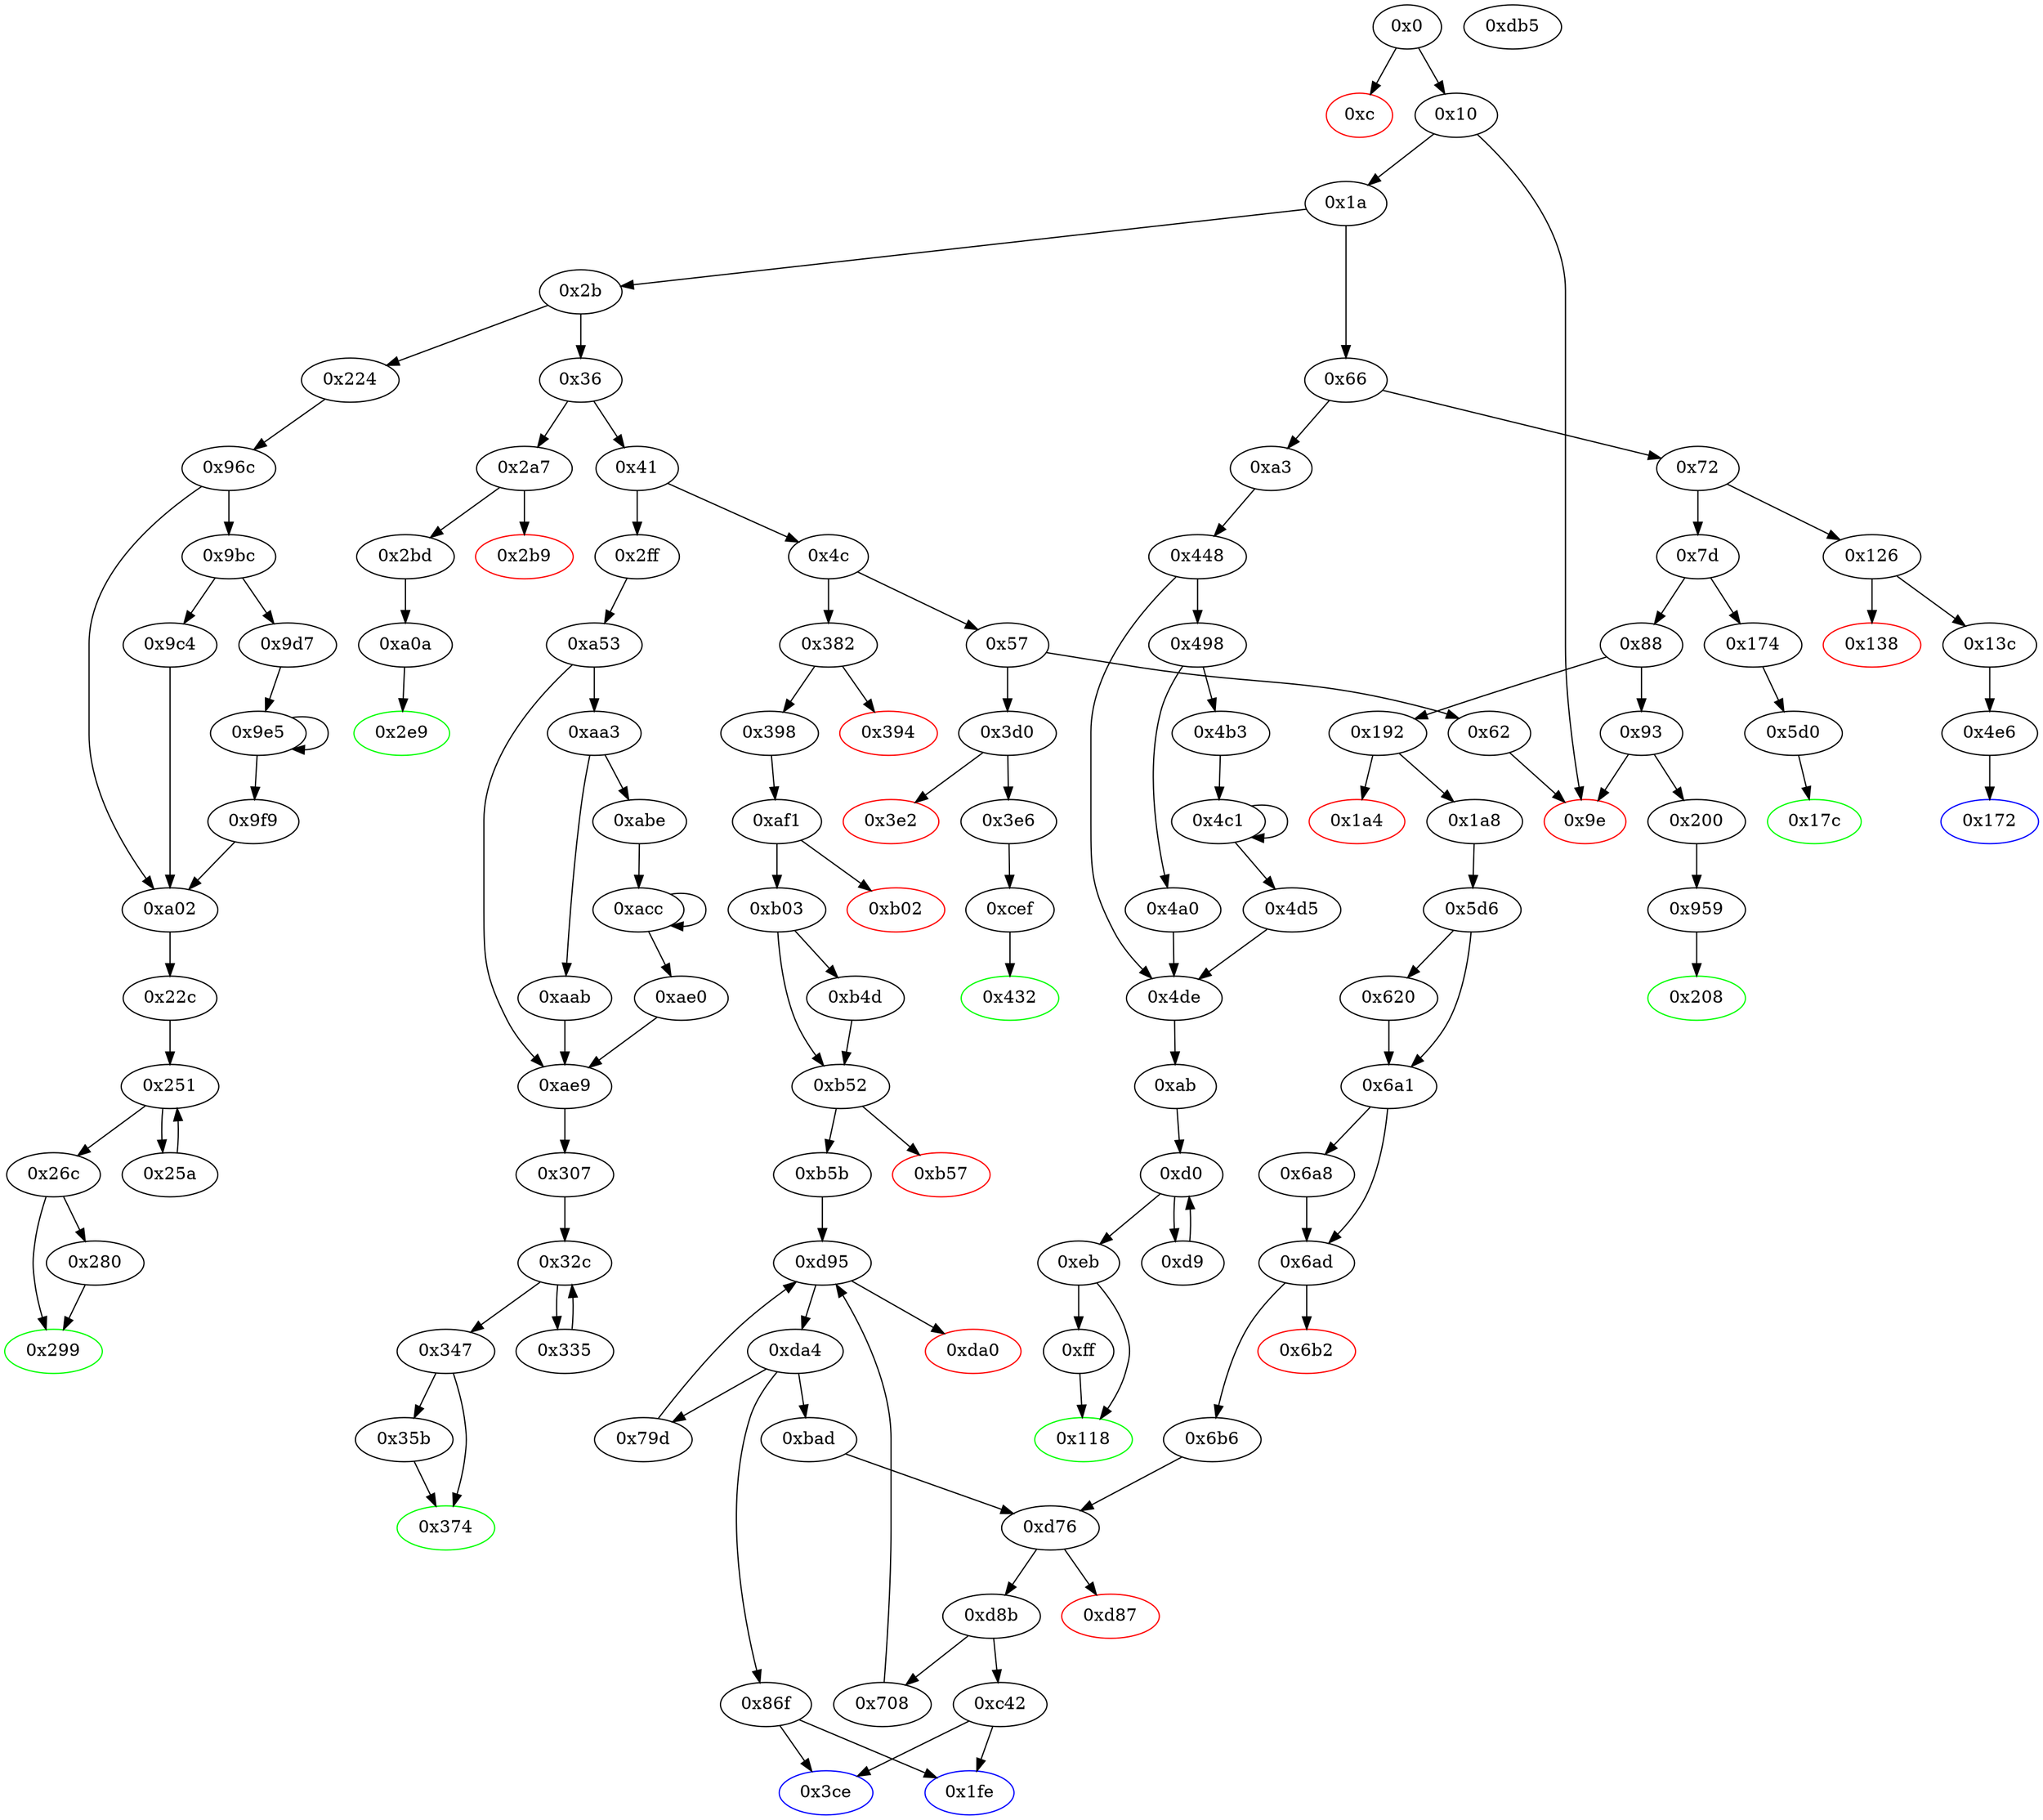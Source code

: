 digraph "" {
"0xaa3" [fillcolor=white, id="0xaa3", style=filled, tooltip="Block 0xaa3\n[0xaa3:0xaaa]\n---\nPredecessors: [0xa53]\nSuccessors: [0xaab, 0xabe]\n---\n0xaa3 DUP1\n0xaa4 PUSH1 0x1f\n0xaa6 LT\n0xaa7 PUSH2 0xabe\n0xaaa JUMPI\n---\n0xaa4: V713 = 0x1f\n0xaa6: V714 = LT 0x1f V710\n0xaa7: V715 = 0xabe\n0xaaa: JUMPI 0xabe V714\n---\nEntry stack: [V13, 0x307, V695, 0x3, V686, V699, 0x3, V710]\nStack pops: 1\nStack additions: [S0]\nExit stack: [V13, 0x307, V695, 0x3, V686, V699, 0x3, V710]\n\nDef sites:\nV13: {0x1a.0x1f}\n0x307: {0x2ff.0x300}\nV695: {0xa53.0xa78}\n0x3: {0xa53.0xa54}\nV686: {0xa53.0xa68}\nV699: {0xa53.0xa88}\n0x3: {0xa53.0xa54}\nV710: {0xa53.0xa9c}\n"];
"0x9e5" [fillcolor=white, id="0x9e5", style=filled, tooltip="Block 0x9e5\n[0x9e5:0x9f8]\n---\nPredecessors: [0x9d7, 0x9e5]\nSuccessors: [0x9e5, 0x9f9]\n---\n0x9e5 JUMPDEST\n0x9e6 DUP2\n0x9e7 SLOAD\n0x9e8 DUP2\n0x9e9 MSTORE\n0x9ea SWAP1\n0x9eb PUSH1 0x1\n0x9ed ADD\n0x9ee SWAP1\n0x9ef PUSH1 0x20\n0x9f1 ADD\n0x9f2 DUP1\n0x9f3 DUP4\n0x9f4 GT\n0x9f5 PUSH2 0x9e5\n0x9f8 JUMPI\n---\n0x9e5: JUMPDEST \n0x9e7: V650 = S[S1]\n0x9e9: M[S0] = V650\n0x9eb: V651 = 0x1\n0x9ed: V652 = ADD 0x1 S1\n0x9ef: V653 = 0x20\n0x9f1: V654 = ADD 0x20 S0\n0x9f4: V655 = GT V645 V654\n0x9f5: V656 = 0x9e5\n0x9f8: JUMPI 0x9e5 V655\n---\nEntry stack: [V13, 0x22c, V617, 0x4, V608, V645, S1, S0]\nStack pops: 3\nStack additions: [S2, V652, V654]\nExit stack: [V13, 0x22c, V617, 0x4, V608, V645, V652, V654]\n\nDef sites:\nV13: {0x1a.0x1f}\n0x22c: {0x224.0x225}\nV617: {0x96c.0x991}\n0x4: {0x96c.0x96d}\nV608: {0x96c.0x981}\nV645: {0x9d7.0x9d9}\nS1: {0x9e5.0x9ed, 0x9d7.0x9e3}\nS0: {0x9e5.0x9f1, 0x96c.0x9a1}\n"];
"0x79d" [fillcolor=white, id="0x79d", style=filled, tooltip="Block 0x79d\n[0x79d:0x86e]\n---\nPredecessors: [0xda4]\nSuccessors: [0xd95]\n---\n0x79d JUMPDEST\n0x79e PUSH1 0x5\n0x7a0 PUSH1 0x0\n0x7a2 DUP6\n0x7a3 PUSH20 0xffffffffffffffffffffffffffffffffffffffff\n0x7b8 AND\n0x7b9 PUSH20 0xffffffffffffffffffffffffffffffffffffffff\n0x7ce AND\n0x7cf DUP2\n0x7d0 MSTORE\n0x7d1 PUSH1 0x20\n0x7d3 ADD\n0x7d4 SWAP1\n0x7d5 DUP2\n0x7d6 MSTORE\n0x7d7 PUSH1 0x20\n0x7d9 ADD\n0x7da PUSH1 0x0\n0x7dc SHA3\n0x7dd DUP2\n0x7de SWAP1\n0x7df SSTORE\n0x7e0 POP\n0x7e1 PUSH2 0x86f\n0x7e4 DUP2\n0x7e5 PUSH1 0x6\n0x7e7 PUSH1 0x0\n0x7e9 DUP7\n0x7ea PUSH20 0xffffffffffffffffffffffffffffffffffffffff\n0x7ff AND\n0x800 PUSH20 0xffffffffffffffffffffffffffffffffffffffff\n0x815 AND\n0x816 DUP2\n0x817 MSTORE\n0x818 PUSH1 0x20\n0x81a ADD\n0x81b SWAP1\n0x81c DUP2\n0x81d MSTORE\n0x81e PUSH1 0x20\n0x820 ADD\n0x821 PUSH1 0x0\n0x823 SHA3\n0x824 PUSH1 0x0\n0x826 CALLER\n0x827 PUSH20 0xffffffffffffffffffffffffffffffffffffffff\n0x83c AND\n0x83d PUSH20 0xffffffffffffffffffffffffffffffffffffffff\n0x852 AND\n0x853 DUP2\n0x854 MSTORE\n0x855 PUSH1 0x20\n0x857 ADD\n0x858 SWAP1\n0x859 DUP2\n0x85a MSTORE\n0x85b PUSH1 0x20\n0x85d ADD\n0x85e PUSH1 0x0\n0x860 SHA3\n0x861 SLOAD\n0x862 PUSH2 0xd95\n0x865 SWAP1\n0x866 SWAP2\n0x867 SWAP1\n0x868 PUSH4 0xffffffff\n0x86d AND\n0x86e JUMP\n---\n0x79d: JUMPDEST \n0x79e: V512 = 0x5\n0x7a0: V513 = 0x0\n0x7a3: V514 = 0xffffffffffffffffffffffffffffffffffffffff\n0x7b8: V515 = AND 0xffffffffffffffffffffffffffffffffffffffff S3\n0x7b9: V516 = 0xffffffffffffffffffffffffffffffffffffffff\n0x7ce: V517 = AND 0xffffffffffffffffffffffffffffffffffffffff V515\n0x7d0: M[0x0] = V517\n0x7d1: V518 = 0x20\n0x7d3: V519 = ADD 0x20 0x0\n0x7d6: M[0x20] = 0x5\n0x7d7: V520 = 0x20\n0x7d9: V521 = ADD 0x20 0x20\n0x7da: V522 = 0x0\n0x7dc: V523 = SHA3 0x0 0x40\n0x7df: S[V523] = V878\n0x7e1: V524 = 0x86f\n0x7e5: V525 = 0x6\n0x7e7: V526 = 0x0\n0x7ea: V527 = 0xffffffffffffffffffffffffffffffffffffffff\n0x7ff: V528 = AND 0xffffffffffffffffffffffffffffffffffffffff S3\n0x800: V529 = 0xffffffffffffffffffffffffffffffffffffffff\n0x815: V530 = AND 0xffffffffffffffffffffffffffffffffffffffff V528\n0x817: M[0x0] = V530\n0x818: V531 = 0x20\n0x81a: V532 = ADD 0x20 0x0\n0x81d: M[0x20] = 0x6\n0x81e: V533 = 0x20\n0x820: V534 = ADD 0x20 0x20\n0x821: V535 = 0x0\n0x823: V536 = SHA3 0x0 0x40\n0x824: V537 = 0x0\n0x826: V538 = CALLER\n0x827: V539 = 0xffffffffffffffffffffffffffffffffffffffff\n0x83c: V540 = AND 0xffffffffffffffffffffffffffffffffffffffff V538\n0x83d: V541 = 0xffffffffffffffffffffffffffffffffffffffff\n0x852: V542 = AND 0xffffffffffffffffffffffffffffffffffffffff V540\n0x854: M[0x0] = V542\n0x855: V543 = 0x20\n0x857: V544 = ADD 0x20 0x0\n0x85a: M[0x20] = V536\n0x85b: V545 = 0x20\n0x85d: V546 = ADD 0x20 0x20\n0x85e: V547 = 0x0\n0x860: V548 = SHA3 0x0 0x40\n0x861: V549 = S[V548]\n0x862: V550 = 0xd95\n0x868: V551 = 0xffffffff\n0x86d: V552 = AND 0xffffffff 0xd95\n0x86e: JUMP 0xd95\n---\nEntry stack: [V13, {0x1fe, 0x3ce}, S3, S2, S1, V878]\nStack pops: 4\nStack additions: [S3, S2, S1, 0x86f, V549, S1]\nExit stack: [V13, {0x1fe, 0x3ce}, S3, S2, S1, 0x86f, V549, S1]\n\nDef sites:\nV13: {0x1a.0x1f}\n{0x1fe, 0x3ce}: {0x382.0x383, 0x192.0x193}\nS3: {0x398.0x3b4, 0x1a8.0x1c4}\nS2: {0x398.0x3be, 0x1a8.0x1e4}\nS1: {0xaf1.0xaf2, 0x1a8.0x1ee}\nV878: {0xda4.0xda9}\n"];
"0x1a" [fillcolor=white, id="0x1a", style=filled, tooltip="Block 0x1a\n[0x1a:0x2a]\n---\nPredecessors: [0x10]\nSuccessors: [0x2b, 0x66]\n---\n0x1a PUSH1 0x0\n0x1c CALLDATALOAD\n0x1d PUSH1 0xe0\n0x1f SHR\n0x20 DUP1\n0x21 PUSH4 0x54fd4d50\n0x26 GT\n0x27 PUSH2 0x66\n0x2a JUMPI\n---\n0x1a: V10 = 0x0\n0x1c: V11 = CALLDATALOAD 0x0\n0x1d: V12 = 0xe0\n0x1f: V13 = SHR 0xe0 V11\n0x21: V14 = 0x54fd4d50\n0x26: V15 = GT 0x54fd4d50 V13\n0x27: V16 = 0x66\n0x2a: JUMPI 0x66 V15\n---\nEntry stack: []\nStack pops: 0\nStack additions: [V13]\nExit stack: [V13]\n\nDef sites:\n"];
"0x88" [fillcolor=white, id="0x88", style=filled, tooltip="Block 0x88\n[0x88:0x92]\n---\nPredecessors: [0x7d]\nSuccessors: [0x93, 0x192]\n---\n0x88 DUP1\n0x89 PUSH4 0x23b872dd\n0x8e EQ\n0x8f PUSH2 0x192\n0x92 JUMPI\n---\n0x89: V42 = 0x23b872dd\n0x8e: V43 = EQ 0x23b872dd V13\n0x8f: V44 = 0x192\n0x92: JUMPI 0x192 V43\n---\nEntry stack: [V13]\nStack pops: 1\nStack additions: [S0]\nExit stack: [V13]\n\nDef sites:\nV13: {0x1a.0x1f}\n"];
"0x4de" [fillcolor=white, id="0x4de", style=filled, tooltip="Block 0x4de\n[0x4de:0x4e5]\n---\nPredecessors: [0x448, 0x4a0, 0x4d5]\nSuccessors: [0xab]\n---\n0x4de JUMPDEST\n0x4df POP\n0x4e0 POP\n0x4e1 POP\n0x4e2 POP\n0x4e3 POP\n0x4e4 DUP2\n0x4e5 JUMP\n---\n0x4de: JUMPDEST \n0x4e5: JUMP 0xab\n---\nEntry stack: [V13, 0xab, V333, 0x1, V324, S2, S1, S0]\nStack pops: 7\nStack additions: [S6, S5]\nExit stack: [V13, 0xab, V333]\n\nDef sites:\nV13: {0x1a.0x1f}\n0xab: {0xa3.0xa4}\nV333: {0x448.0x46d}\n0x1: {0x448.0x449}\nV324: {0x448.0x45d}\nS2: {0x448.0x47d, 0x4a0.0x4ad, 0x4d5.0x4dc}\nS1: {0x4c1.0x4c9, 0x448.0x449}\nS0: {0x448.0x491, 0x4b3.0x4b5}\n"];
"0x620" [fillcolor=white, id="0x620", style=filled, tooltip="Block 0x620\n[0x620:0x6a0]\n---\nPredecessors: [0x5d6]\nSuccessors: [0x6a1]\n---\n0x620 POP\n0x621 DUP1\n0x622 PUSH1 0x6\n0x624 PUSH1 0x0\n0x626 DUP6\n0x627 PUSH20 0xffffffffffffffffffffffffffffffffffffffff\n0x63c AND\n0x63d PUSH20 0xffffffffffffffffffffffffffffffffffffffff\n0x652 AND\n0x653 DUP2\n0x654 MSTORE\n0x655 PUSH1 0x20\n0x657 ADD\n0x658 SWAP1\n0x659 DUP2\n0x65a MSTORE\n0x65b PUSH1 0x20\n0x65d ADD\n0x65e PUSH1 0x0\n0x660 SHA3\n0x661 PUSH1 0x0\n0x663 CALLER\n0x664 PUSH20 0xffffffffffffffffffffffffffffffffffffffff\n0x679 AND\n0x67a PUSH20 0xffffffffffffffffffffffffffffffffffffffff\n0x68f AND\n0x690 DUP2\n0x691 MSTORE\n0x692 PUSH1 0x20\n0x694 ADD\n0x695 SWAP1\n0x696 DUP2\n0x697 MSTORE\n0x698 PUSH1 0x20\n0x69a ADD\n0x69b PUSH1 0x0\n0x69d SHA3\n0x69e SLOAD\n0x69f LT\n0x6a0 ISZERO\n---\n0x622: V433 = 0x6\n0x624: V434 = 0x0\n0x627: V435 = 0xffffffffffffffffffffffffffffffffffffffff\n0x63c: V436 = AND 0xffffffffffffffffffffffffffffffffffffffff V132\n0x63d: V437 = 0xffffffffffffffffffffffffffffffffffffffff\n0x652: V438 = AND 0xffffffffffffffffffffffffffffffffffffffff V436\n0x654: M[0x0] = V438\n0x655: V439 = 0x20\n0x657: V440 = ADD 0x20 0x0\n0x65a: M[0x20] = 0x6\n0x65b: V441 = 0x20\n0x65d: V442 = ADD 0x20 0x20\n0x65e: V443 = 0x0\n0x660: V444 = SHA3 0x0 0x40\n0x661: V445 = 0x0\n0x663: V446 = CALLER\n0x664: V447 = 0xffffffffffffffffffffffffffffffffffffffff\n0x679: V448 = AND 0xffffffffffffffffffffffffffffffffffffffff V446\n0x67a: V449 = 0xffffffffffffffffffffffffffffffffffffffff\n0x68f: V450 = AND 0xffffffffffffffffffffffffffffffffffffffff V448\n0x691: M[0x0] = V450\n0x692: V451 = 0x20\n0x694: V452 = ADD 0x20 0x0\n0x697: M[0x20] = V444\n0x698: V453 = 0x20\n0x69a: V454 = ADD 0x20 0x20\n0x69b: V455 = 0x0\n0x69d: V456 = SHA3 0x0 0x40\n0x69e: V457 = S[V456]\n0x69f: V458 = LT V457 V140\n0x6a0: V459 = ISZERO V458\n---\nEntry stack: [V13, 0x1fe, V132, V137, V140, V430]\nStack pops: 4\nStack additions: [S3, S2, S1, V459]\nExit stack: [V13, 0x1fe, V132, V137, V140, V459]\n\nDef sites:\nV13: {0x1a.0x1f}\n0x1fe: {0x192.0x193}\nV132: {0x1a8.0x1c4}\nV137: {0x1a8.0x1e4}\nV140: {0x1a8.0x1ee}\nV430: {0x5d6.0x619}\n"];
"0xd0" [fillcolor=white, id="0xd0", style=filled, tooltip="Block 0xd0\n[0xd0:0xd8]\n---\nPredecessors: [0xab, 0xd9]\nSuccessors: [0xd9, 0xeb]\n---\n0xd0 JUMPDEST\n0xd1 DUP4\n0xd2 DUP2\n0xd3 LT\n0xd4 ISZERO\n0xd5 PUSH2 0xeb\n0xd8 JUMPI\n---\n0xd0: JUMPDEST \n0xd3: V63 = LT S0 V59\n0xd4: V64 = ISZERO V63\n0xd5: V65 = 0xeb\n0xd8: JUMPI 0xeb V64\n---\nEntry stack: [V13, 0xab, V333, V52, V52, V58, V61, V59, V59, V58, V61, S0]\nStack pops: 4\nStack additions: [S3, S2, S1, S0]\nExit stack: [V13, 0xab, V333, V52, V52, V58, V61, V59, V59, V58, V61, S0]\n\nDef sites:\nV13: {0x1a.0x1f}\n0xab: {0xa3.0xa4}\nV333: {0x448.0x46d}\nV52: {0xab.0xae}\nV52: {0xab.0xae}\nV58: {0xab.0xc1}\nV61: {0xab.0xc9}\nV59: {0xab.0xc5}\nV59: {0xab.0xc5}\nV58: {0xab.0xc1}\nV61: {0xab.0xc9}\nS0: {0xd9.0xe4, 0xab.0xce}\n"];
"0x172" [color=blue, fillcolor=white, id="0x172", style=filled, tooltip="Block 0x172\n[0x172:0x173]\n---\nPredecessors: [0x4e6]\nSuccessors: []\n---\n0x172 JUMPDEST\n0x173 STOP\n---\n0x172: JUMPDEST \n0x173: STOP \n---\nEntry stack: [V13]\nStack pops: 0\nStack additions: []\nExit stack: [V13]\n\nDef sites:\nV13: {0x1a.0x1f}\n"];
"0x7d" [fillcolor=white, id="0x7d", style=filled, tooltip="Block 0x7d\n[0x7d:0x87]\n---\nPredecessors: [0x72]\nSuccessors: [0x88, 0x174]\n---\n0x7d DUP1\n0x7e PUSH4 0x18160ddd\n0x83 EQ\n0x84 PUSH2 0x174\n0x87 JUMPI\n---\n0x7e: V39 = 0x18160ddd\n0x83: V40 = EQ 0x18160ddd V13\n0x84: V41 = 0x174\n0x87: JUMPI 0x174 V40\n---\nEntry stack: [V13]\nStack pops: 1\nStack additions: [S0]\nExit stack: [V13]\n\nDef sites:\nV13: {0x1a.0x1f}\n"];
"0x4a0" [fillcolor=white, id="0x4a0", style=filled, tooltip="Block 0x4a0\n[0x4a0:0x4b2]\n---\nPredecessors: [0x498]\nSuccessors: [0x4de]\n---\n0x4a0 PUSH2 0x100\n0x4a3 DUP1\n0x4a4 DUP4\n0x4a5 SLOAD\n0x4a6 DIV\n0x4a7 MUL\n0x4a8 DUP4\n0x4a9 MSTORE\n0x4aa SWAP2\n0x4ab PUSH1 0x20\n0x4ad ADD\n0x4ae SWAP2\n0x4af PUSH2 0x4de\n0x4b2 JUMP\n---\n0x4a0: V354 = 0x100\n0x4a5: V355 = S[0x1]\n0x4a6: V356 = DIV V355 0x100\n0x4a7: V357 = MUL V356 0x100\n0x4a9: M[V337] = V357\n0x4ab: V358 = 0x20\n0x4ad: V359 = ADD 0x20 V337\n0x4af: V360 = 0x4de\n0x4b2: JUMP 0x4de\n---\nEntry stack: [V13, 0xab, V333, 0x1, V324, V337, 0x1, V348]\nStack pops: 3\nStack additions: [V359, S1, S0]\nExit stack: [V13, 0xab, V333, 0x1, V324, V359, 0x1, V348]\n\nDef sites:\nV13: {0x1a.0x1f}\n0xab: {0xa3.0xa4}\nV333: {0x448.0x46d}\n0x1: {0x448.0x449}\nV324: {0x448.0x45d}\nV337: {0x448.0x47d}\n0x1: {0x448.0x449}\nV348: {0x448.0x491}\n"];
"0x86f" [fillcolor=white, id="0x86f", style=filled, tooltip="Block 0x86f\n[0x86f:0x958]\n---\nPredecessors: [0xda4]\nSuccessors: [0x1fe, 0x3ce]\n---\n0x86f JUMPDEST\n0x870 PUSH1 0x6\n0x872 PUSH1 0x0\n0x874 DUP6\n0x875 PUSH20 0xffffffffffffffffffffffffffffffffffffffff\n0x88a AND\n0x88b PUSH20 0xffffffffffffffffffffffffffffffffffffffff\n0x8a0 AND\n0x8a1 DUP2\n0x8a2 MSTORE\n0x8a3 PUSH1 0x20\n0x8a5 ADD\n0x8a6 SWAP1\n0x8a7 DUP2\n0x8a8 MSTORE\n0x8a9 PUSH1 0x20\n0x8ab ADD\n0x8ac PUSH1 0x0\n0x8ae SHA3\n0x8af PUSH1 0x0\n0x8b1 CALLER\n0x8b2 PUSH20 0xffffffffffffffffffffffffffffffffffffffff\n0x8c7 AND\n0x8c8 PUSH20 0xffffffffffffffffffffffffffffffffffffffff\n0x8dd AND\n0x8de DUP2\n0x8df MSTORE\n0x8e0 PUSH1 0x20\n0x8e2 ADD\n0x8e3 SWAP1\n0x8e4 DUP2\n0x8e5 MSTORE\n0x8e6 PUSH1 0x20\n0x8e8 ADD\n0x8e9 PUSH1 0x0\n0x8eb SHA3\n0x8ec DUP2\n0x8ed SWAP1\n0x8ee SSTORE\n0x8ef POP\n0x8f0 DUP2\n0x8f1 PUSH20 0xffffffffffffffffffffffffffffffffffffffff\n0x906 AND\n0x907 DUP4\n0x908 PUSH20 0xffffffffffffffffffffffffffffffffffffffff\n0x91d AND\n0x91e PUSH32 0xddf252ad1be2c89b69c2b068fc378daa952ba7f163c4a11628f55a4df523b3ef\n0x93f DUP4\n0x940 PUSH1 0x40\n0x942 MLOAD\n0x943 DUP1\n0x944 DUP3\n0x945 DUP2\n0x946 MSTORE\n0x947 PUSH1 0x20\n0x949 ADD\n0x94a SWAP2\n0x94b POP\n0x94c POP\n0x94d PUSH1 0x40\n0x94f MLOAD\n0x950 DUP1\n0x951 SWAP2\n0x952 SUB\n0x953 SWAP1\n0x954 LOG3\n0x955 POP\n0x956 POP\n0x957 POP\n0x958 JUMP\n---\n0x86f: JUMPDEST \n0x870: V553 = 0x6\n0x872: V554 = 0x0\n0x875: V555 = 0xffffffffffffffffffffffffffffffffffffffff\n0x88a: V556 = AND 0xffffffffffffffffffffffffffffffffffffffff S3\n0x88b: V557 = 0xffffffffffffffffffffffffffffffffffffffff\n0x8a0: V558 = AND 0xffffffffffffffffffffffffffffffffffffffff V556\n0x8a2: M[0x0] = V558\n0x8a3: V559 = 0x20\n0x8a5: V560 = ADD 0x20 0x0\n0x8a8: M[0x20] = 0x6\n0x8a9: V561 = 0x20\n0x8ab: V562 = ADD 0x20 0x20\n0x8ac: V563 = 0x0\n0x8ae: V564 = SHA3 0x0 0x40\n0x8af: V565 = 0x0\n0x8b1: V566 = CALLER\n0x8b2: V567 = 0xffffffffffffffffffffffffffffffffffffffff\n0x8c7: V568 = AND 0xffffffffffffffffffffffffffffffffffffffff V566\n0x8c8: V569 = 0xffffffffffffffffffffffffffffffffffffffff\n0x8dd: V570 = AND 0xffffffffffffffffffffffffffffffffffffffff V568\n0x8df: M[0x0] = V570\n0x8e0: V571 = 0x20\n0x8e2: V572 = ADD 0x20 0x0\n0x8e5: M[0x20] = V564\n0x8e6: V573 = 0x20\n0x8e8: V574 = ADD 0x20 0x20\n0x8e9: V575 = 0x0\n0x8eb: V576 = SHA3 0x0 0x40\n0x8ee: S[V576] = V878\n0x8f1: V577 = 0xffffffffffffffffffffffffffffffffffffffff\n0x906: V578 = AND 0xffffffffffffffffffffffffffffffffffffffff S2\n0x908: V579 = 0xffffffffffffffffffffffffffffffffffffffff\n0x91d: V580 = AND 0xffffffffffffffffffffffffffffffffffffffff S3\n0x91e: V581 = 0xddf252ad1be2c89b69c2b068fc378daa952ba7f163c4a11628f55a4df523b3ef\n0x940: V582 = 0x40\n0x942: V583 = M[0x40]\n0x946: M[V583] = S1\n0x947: V584 = 0x20\n0x949: V585 = ADD 0x20 V583\n0x94d: V586 = 0x40\n0x94f: V587 = M[0x40]\n0x952: V588 = SUB V585 V587\n0x954: LOG V587 V588 0xddf252ad1be2c89b69c2b068fc378daa952ba7f163c4a11628f55a4df523b3ef V580 V578\n0x958: JUMP {0x1fe, 0x3ce}\n---\nEntry stack: [V13, {0x1fe, 0x3ce}, S3, S2, S1, V878]\nStack pops: 5\nStack additions: []\nExit stack: [V13]\n\nDef sites:\nV13: {0x1a.0x1f}\n{0x1fe, 0x3ce}: {0x382.0x383, 0x192.0x193}\nS3: {0x398.0x3b4, 0x1a8.0x1c4}\nS2: {0x398.0x3be, 0x1a8.0x1e4}\nS1: {0xaf1.0xaf2, 0x1a8.0x1ee}\nV878: {0xda4.0xda9}\n"];
"0x4c" [fillcolor=white, id="0x4c", style=filled, tooltip="Block 0x4c\n[0x4c:0x56]\n---\nPredecessors: [0x41]\nSuccessors: [0x57, 0x382]\n---\n0x4c DUP1\n0x4d PUSH4 0xa9059cbb\n0x52 EQ\n0x53 PUSH2 0x382\n0x56 JUMPI\n---\n0x4d: V26 = 0xa9059cbb\n0x52: V27 = EQ 0xa9059cbb V13\n0x53: V28 = 0x382\n0x56: JUMPI 0x382 V27\n---\nEntry stack: [V13]\nStack pops: 1\nStack additions: [S0]\nExit stack: [V13]\n\nDef sites:\nV13: {0x1a.0x1f}\n"];
"0xa3" [fillcolor=white, id="0xa3", style=filled, tooltip="Block 0xa3\n[0xa3:0xaa]\n---\nPredecessors: [0x66]\nSuccessors: [0x448]\n---\n0xa3 JUMPDEST\n0xa4 PUSH2 0xab\n0xa7 PUSH2 0x448\n0xaa JUMP\n---\n0xa3: JUMPDEST \n0xa4: V49 = 0xab\n0xa7: V50 = 0x448\n0xaa: JUMP 0x448\n---\nEntry stack: [V13]\nStack pops: 0\nStack additions: [0xab]\nExit stack: [V13, 0xab]\n\nDef sites:\nV13: {0x1a.0x1f}\n"];
"0xa53" [fillcolor=white, id="0xa53", style=filled, tooltip="Block 0xa53\n[0xa53:0xaa2]\n---\nPredecessors: [0x2ff]\nSuccessors: [0xaa3, 0xae9]\n---\n0xa53 JUMPDEST\n0xa54 PUSH1 0x3\n0xa56 DUP1\n0xa57 SLOAD\n0xa58 PUSH1 0x1\n0xa5a DUP2\n0xa5b PUSH1 0x1\n0xa5d AND\n0xa5e ISZERO\n0xa5f PUSH2 0x100\n0xa62 MUL\n0xa63 SUB\n0xa64 AND\n0xa65 PUSH1 0x2\n0xa67 SWAP1\n0xa68 DIV\n0xa69 DUP1\n0xa6a PUSH1 0x1f\n0xa6c ADD\n0xa6d PUSH1 0x20\n0xa6f DUP1\n0xa70 SWAP2\n0xa71 DIV\n0xa72 MUL\n0xa73 PUSH1 0x20\n0xa75 ADD\n0xa76 PUSH1 0x40\n0xa78 MLOAD\n0xa79 SWAP1\n0xa7a DUP2\n0xa7b ADD\n0xa7c PUSH1 0x40\n0xa7e MSTORE\n0xa7f DUP1\n0xa80 SWAP3\n0xa81 SWAP2\n0xa82 SWAP1\n0xa83 DUP2\n0xa84 DUP2\n0xa85 MSTORE\n0xa86 PUSH1 0x20\n0xa88 ADD\n0xa89 DUP3\n0xa8a DUP1\n0xa8b SLOAD\n0xa8c PUSH1 0x1\n0xa8e DUP2\n0xa8f PUSH1 0x1\n0xa91 AND\n0xa92 ISZERO\n0xa93 PUSH2 0x100\n0xa96 MUL\n0xa97 SUB\n0xa98 AND\n0xa99 PUSH1 0x2\n0xa9b SWAP1\n0xa9c DIV\n0xa9d DUP1\n0xa9e ISZERO\n0xa9f PUSH2 0xae9\n0xaa2 JUMPI\n---\n0xa53: JUMPDEST \n0xa54: V675 = 0x3\n0xa57: V676 = S[0x3]\n0xa58: V677 = 0x1\n0xa5b: V678 = 0x1\n0xa5d: V679 = AND 0x1 V676\n0xa5e: V680 = ISZERO V679\n0xa5f: V681 = 0x100\n0xa62: V682 = MUL 0x100 V680\n0xa63: V683 = SUB V682 0x1\n0xa64: V684 = AND V683 V676\n0xa65: V685 = 0x2\n0xa68: V686 = DIV V684 0x2\n0xa6a: V687 = 0x1f\n0xa6c: V688 = ADD 0x1f V686\n0xa6d: V689 = 0x20\n0xa71: V690 = DIV V688 0x20\n0xa72: V691 = MUL V690 0x20\n0xa73: V692 = 0x20\n0xa75: V693 = ADD 0x20 V691\n0xa76: V694 = 0x40\n0xa78: V695 = M[0x40]\n0xa7b: V696 = ADD V695 V693\n0xa7c: V697 = 0x40\n0xa7e: M[0x40] = V696\n0xa85: M[V695] = V686\n0xa86: V698 = 0x20\n0xa88: V699 = ADD 0x20 V695\n0xa8b: V700 = S[0x3]\n0xa8c: V701 = 0x1\n0xa8f: V702 = 0x1\n0xa91: V703 = AND 0x1 V700\n0xa92: V704 = ISZERO V703\n0xa93: V705 = 0x100\n0xa96: V706 = MUL 0x100 V704\n0xa97: V707 = SUB V706 0x1\n0xa98: V708 = AND V707 V700\n0xa99: V709 = 0x2\n0xa9c: V710 = DIV V708 0x2\n0xa9e: V711 = ISZERO V710\n0xa9f: V712 = 0xae9\n0xaa2: JUMPI 0xae9 V711\n---\nEntry stack: [V13, 0x307]\nStack pops: 0\nStack additions: [V695, 0x3, V686, V699, 0x3, V710]\nExit stack: [V13, 0x307, V695, 0x3, V686, V699, 0x3, V710]\n\nDef sites:\nV13: {0x1a.0x1f}\n0x307: {0x2ff.0x300}\n"];
"0x335" [fillcolor=white, id="0x335", style=filled, tooltip="Block 0x335\n[0x335:0x346]\n---\nPredecessors: [0x32c]\nSuccessors: [0x32c]\n---\n0x335 DUP1\n0x336 DUP3\n0x337 ADD\n0x338 MLOAD\n0x339 DUP2\n0x33a DUP5\n0x33b ADD\n0x33c MSTORE\n0x33d PUSH1 0x20\n0x33f DUP2\n0x340 ADD\n0x341 SWAP1\n0x342 POP\n0x343 PUSH2 0x32c\n0x346 JUMP\n---\n0x337: V240 = ADD V235 S0\n0x338: V241 = M[V240]\n0x33b: V242 = ADD V232 S0\n0x33c: M[V242] = V241\n0x33d: V243 = 0x20\n0x340: V244 = ADD S0 0x20\n0x343: V245 = 0x32c\n0x346: JUMP 0x32c\n---\nEntry stack: [V13, 0x307, V695, V226, V226, V232, V235, V233, V233, V232, V235, S0]\nStack pops: 3\nStack additions: [S2, S1, V244]\nExit stack: [V13, 0x307, V695, V226, V226, V232, V235, V233, V233, V232, V235, V244]\n\nDef sites:\nV13: {0x1a.0x1f}\n0x307: {0x2ff.0x300}\nV695: {0xa53.0xa78}\nV226: {0x307.0x30a}\nV226: {0x307.0x30a}\nV232: {0x307.0x31d}\nV235: {0x307.0x325}\nV233: {0x307.0x321}\nV233: {0x307.0x321}\nV232: {0x307.0x31d}\nV235: {0x307.0x325}\nS0: {0x335.0x340, 0x307.0x32a}\n"];
"0x96c" [fillcolor=white, id="0x96c", style=filled, tooltip="Block 0x96c\n[0x96c:0x9bb]\n---\nPredecessors: [0x224]\nSuccessors: [0x9bc, 0xa02]\n---\n0x96c JUMPDEST\n0x96d PUSH1 0x4\n0x96f DUP1\n0x970 SLOAD\n0x971 PUSH1 0x1\n0x973 DUP2\n0x974 PUSH1 0x1\n0x976 AND\n0x977 ISZERO\n0x978 PUSH2 0x100\n0x97b MUL\n0x97c SUB\n0x97d AND\n0x97e PUSH1 0x2\n0x980 SWAP1\n0x981 DIV\n0x982 DUP1\n0x983 PUSH1 0x1f\n0x985 ADD\n0x986 PUSH1 0x20\n0x988 DUP1\n0x989 SWAP2\n0x98a DIV\n0x98b MUL\n0x98c PUSH1 0x20\n0x98e ADD\n0x98f PUSH1 0x40\n0x991 MLOAD\n0x992 SWAP1\n0x993 DUP2\n0x994 ADD\n0x995 PUSH1 0x40\n0x997 MSTORE\n0x998 DUP1\n0x999 SWAP3\n0x99a SWAP2\n0x99b SWAP1\n0x99c DUP2\n0x99d DUP2\n0x99e MSTORE\n0x99f PUSH1 0x20\n0x9a1 ADD\n0x9a2 DUP3\n0x9a3 DUP1\n0x9a4 SLOAD\n0x9a5 PUSH1 0x1\n0x9a7 DUP2\n0x9a8 PUSH1 0x1\n0x9aa AND\n0x9ab ISZERO\n0x9ac PUSH2 0x100\n0x9af MUL\n0x9b0 SUB\n0x9b1 AND\n0x9b2 PUSH1 0x2\n0x9b4 SWAP1\n0x9b5 DIV\n0x9b6 DUP1\n0x9b7 ISZERO\n0x9b8 PUSH2 0xa02\n0x9bb JUMPI\n---\n0x96c: JUMPDEST \n0x96d: V597 = 0x4\n0x970: V598 = S[0x4]\n0x971: V599 = 0x1\n0x974: V600 = 0x1\n0x976: V601 = AND 0x1 V598\n0x977: V602 = ISZERO V601\n0x978: V603 = 0x100\n0x97b: V604 = MUL 0x100 V602\n0x97c: V605 = SUB V604 0x1\n0x97d: V606 = AND V605 V598\n0x97e: V607 = 0x2\n0x981: V608 = DIV V606 0x2\n0x983: V609 = 0x1f\n0x985: V610 = ADD 0x1f V608\n0x986: V611 = 0x20\n0x98a: V612 = DIV V610 0x20\n0x98b: V613 = MUL V612 0x20\n0x98c: V614 = 0x20\n0x98e: V615 = ADD 0x20 V613\n0x98f: V616 = 0x40\n0x991: V617 = M[0x40]\n0x994: V618 = ADD V617 V615\n0x995: V619 = 0x40\n0x997: M[0x40] = V618\n0x99e: M[V617] = V608\n0x99f: V620 = 0x20\n0x9a1: V621 = ADD 0x20 V617\n0x9a4: V622 = S[0x4]\n0x9a5: V623 = 0x1\n0x9a8: V624 = 0x1\n0x9aa: V625 = AND 0x1 V622\n0x9ab: V626 = ISZERO V625\n0x9ac: V627 = 0x100\n0x9af: V628 = MUL 0x100 V626\n0x9b0: V629 = SUB V628 0x1\n0x9b1: V630 = AND V629 V622\n0x9b2: V631 = 0x2\n0x9b5: V632 = DIV V630 0x2\n0x9b7: V633 = ISZERO V632\n0x9b8: V634 = 0xa02\n0x9bb: JUMPI 0xa02 V633\n---\nEntry stack: [V13, 0x22c]\nStack pops: 0\nStack additions: [V617, 0x4, V608, V621, 0x4, V632]\nExit stack: [V13, 0x22c, V617, 0x4, V608, V621, 0x4, V632]\n\nDef sites:\nV13: {0x1a.0x1f}\n0x22c: {0x224.0x225}\n"];
"0xda4" [fillcolor=white, id="0xda4", style=filled, tooltip="Block 0xda4\n[0xda4:0xdb4]\n---\nPredecessors: [0xd95]\nSuccessors: [0x79d, 0x86f, 0xbad]\n---\n0xda4 JUMPDEST\n0xda5 PUSH1 0x0\n0xda7 DUP3\n0xda8 DUP5\n0xda9 SUB\n0xdaa SWAP1\n0xdab POP\n0xdac DUP1\n0xdad SWAP2\n0xdae POP\n0xdaf POP\n0xdb0 SWAP3\n0xdb1 SWAP2\n0xdb2 POP\n0xdb3 POP\n0xdb4 JUMP\n---\n0xda4: JUMPDEST \n0xda5: V877 = 0x0\n0xda9: V878 = SUB S2 S1\n0xdb4: JUMP {0x79d, 0x86f, 0xbad}\n---\nEntry stack: [V13, {0x1fe, 0x3ce}, S6, S5, S4, {0x79d, 0x86f, 0xbad}, S2, S1, 0x0]\nStack pops: 4\nStack additions: [V878]\nExit stack: [V13, {0x1fe, 0x3ce}, S6, S5, S4, V878]\n\nDef sites:\nV13: {0x1a.0x1f}\n{0x1fe, 0x3ce}: {0x382.0x383, 0x192.0x193}\nS6: {0x398.0x3b4, 0x1a8.0x1c4}\nS5: {0x398.0x3be, 0x1a8.0x1e4}\nS4: {0xaf1.0xaf2, 0x1a8.0x1ee}\n{0x79d, 0x86f, 0xbad}: {0x708.0x74c, 0xb5b.0xb5c, 0x79d.0x7e1}\nS2: {0x708.0x78f, 0xb5b.0xb9f, 0x79d.0x861}\nS1: {0xaf1.0xaf2, 0x1a8.0x1ee, 0x398.0x3be}\n0x0: {0xd95.0xd96}\n"];
"0x35b" [fillcolor=white, id="0x35b", style=filled, tooltip="Block 0x35b\n[0x35b:0x373]\n---\nPredecessors: [0x347]\nSuccessors: [0x374]\n---\n0x35b DUP1\n0x35c DUP3\n0x35d SUB\n0x35e DUP1\n0x35f MLOAD\n0x360 PUSH1 0x1\n0x362 DUP4\n0x363 PUSH1 0x20\n0x365 SUB\n0x366 PUSH2 0x100\n0x369 EXP\n0x36a SUB\n0x36b NOT\n0x36c AND\n0x36d DUP2\n0x36e MSTORE\n0x36f PUSH1 0x20\n0x371 ADD\n0x372 SWAP2\n0x373 POP\n---\n0x35d: V251 = SUB V246 V248\n0x35f: V252 = M[V251]\n0x360: V253 = 0x1\n0x363: V254 = 0x20\n0x365: V255 = SUB 0x20 V248\n0x366: V256 = 0x100\n0x369: V257 = EXP 0x100 V255\n0x36a: V258 = SUB V257 0x1\n0x36b: V259 = NOT V258\n0x36c: V260 = AND V259 V252\n0x36e: M[V251] = V260\n0x36f: V261 = 0x20\n0x371: V262 = ADD 0x20 V251\n---\nEntry stack: [V13, 0x307, V695, V226, V226, V246, V248]\nStack pops: 2\nStack additions: [V262, S0]\nExit stack: [V13, 0x307, V695, V226, V226, V262, V248]\n\nDef sites:\nV13: {0x1a.0x1f}\n0x307: {0x2ff.0x300}\nV695: {0xa53.0xa78}\nV226: {0x307.0x30a}\nV226: {0x307.0x30a}\nV246: {0x347.0x350}\nV248: {0x347.0x354}\n"];
"0xae9" [fillcolor=white, id="0xae9", style=filled, tooltip="Block 0xae9\n[0xae9:0xaf0]\n---\nPredecessors: [0xa53, 0xaab, 0xae0]\nSuccessors: [0x307]\n---\n0xae9 JUMPDEST\n0xaea POP\n0xaeb POP\n0xaec POP\n0xaed POP\n0xaee POP\n0xaef DUP2\n0xaf0 JUMP\n---\n0xae9: JUMPDEST \n0xaf0: JUMP 0x307\n---\nEntry stack: [V13, 0x307, V695, 0x3, V686, S2, S1, S0]\nStack pops: 7\nStack additions: [S6, S5]\nExit stack: [V13, 0x307, V695]\n\nDef sites:\nV13: {0x1a.0x1f}\n0x307: {0x2ff.0x300}\nV695: {0xa53.0xa78}\n0x3: {0xa53.0xa54}\nV686: {0xa53.0xa68}\nS2: {0xae0.0xae7, 0xa53.0xa88, 0xaab.0xab8}\nS1: {0xa53.0xa54, 0xacc.0xad4}\nS0: {0xa53.0xa9c, 0xabe.0xac0}\n"];
"0x208" [color=green, fillcolor=white, id="0x208", style=filled, tooltip="Block 0x208\n[0x208:0x223]\n---\nPredecessors: [0x959]\nSuccessors: []\n---\n0x208 JUMPDEST\n0x209 PUSH1 0x40\n0x20b MLOAD\n0x20c DUP1\n0x20d DUP3\n0x20e PUSH1 0xff\n0x210 AND\n0x211 PUSH1 0xff\n0x213 AND\n0x214 DUP2\n0x215 MSTORE\n0x216 PUSH1 0x20\n0x218 ADD\n0x219 SWAP2\n0x21a POP\n0x21b POP\n0x21c PUSH1 0x40\n0x21e MLOAD\n0x21f DUP1\n0x220 SWAP2\n0x221 SUB\n0x222 SWAP1\n0x223 RETURN\n---\n0x208: JUMPDEST \n0x209: V146 = 0x40\n0x20b: V147 = M[0x40]\n0x20e: V148 = 0xff\n0x210: V149 = AND 0xff V596\n0x211: V150 = 0xff\n0x213: V151 = AND 0xff V149\n0x215: M[V147] = V151\n0x216: V152 = 0x20\n0x218: V153 = ADD 0x20 V147\n0x21c: V154 = 0x40\n0x21e: V155 = M[0x40]\n0x221: V156 = SUB V153 V155\n0x223: RETURN V155 V156\n---\nEntry stack: [V13, 0x208, V596]\nStack pops: 1\nStack additions: []\nExit stack: [V13, 0x208]\n\nDef sites:\nV13: {0x1a.0x1f}\n0x208: {0x200.0x201}\nV596: {0x959.0x969}\n"];
"0xabe" [fillcolor=white, id="0xabe", style=filled, tooltip="Block 0xabe\n[0xabe:0xacb]\n---\nPredecessors: [0xaa3]\nSuccessors: [0xacc]\n---\n0xabe JUMPDEST\n0xabf DUP3\n0xac0 ADD\n0xac1 SWAP2\n0xac2 SWAP1\n0xac3 PUSH1 0x0\n0xac5 MSTORE\n0xac6 PUSH1 0x20\n0xac8 PUSH1 0x0\n0xaca SHA3\n0xacb SWAP1\n---\n0xabe: JUMPDEST \n0xac0: V723 = ADD V699 V710\n0xac3: V724 = 0x0\n0xac5: M[0x0] = 0x3\n0xac6: V725 = 0x20\n0xac8: V726 = 0x0\n0xaca: V727 = SHA3 0x0 0x20\n---\nEntry stack: [V13, 0x307, V695, 0x3, V686, V699, 0x3, V710]\nStack pops: 3\nStack additions: [V723, V727, S2]\nExit stack: [V13, 0x307, V695, 0x3, V686, V723, V727, V699]\n\nDef sites:\nV13: {0x1a.0x1f}\n0x307: {0x2ff.0x300}\nV695: {0xa53.0xa78}\n0x3: {0xa53.0xa54}\nV686: {0xa53.0xa68}\nV699: {0xa53.0xa88}\n0x3: {0xa53.0xa54}\nV710: {0xa53.0xa9c}\n"];
"0x2ff" [fillcolor=white, id="0x2ff", style=filled, tooltip="Block 0x2ff\n[0x2ff:0x306]\n---\nPredecessors: [0x41]\nSuccessors: [0xa53]\n---\n0x2ff JUMPDEST\n0x300 PUSH2 0x307\n0x303 PUSH2 0xa53\n0x306 JUMP\n---\n0x2ff: JUMPDEST \n0x300: V223 = 0x307\n0x303: V224 = 0xa53\n0x306: JUMP 0xa53\n---\nEntry stack: [V13]\nStack pops: 0\nStack additions: [0x307]\nExit stack: [V13, 0x307]\n\nDef sites:\nV13: {0x1a.0x1f}\n"];
"0xd8b" [fillcolor=white, id="0xd8b", style=filled, tooltip="Block 0xd8b\n[0xd8b:0xd94]\n---\nPredecessors: [0xd76]\nSuccessors: [0x708, 0xc42]\n---\n0xd8b JUMPDEST\n0xd8c DUP1\n0xd8d SWAP2\n0xd8e POP\n0xd8f POP\n0xd90 SWAP3\n0xd91 SWAP2\n0xd92 POP\n0xd93 POP\n0xd94 JUMP\n---\n0xd8b: JUMPDEST \n0xd94: JUMP {0x708, 0xc42}\n---\nEntry stack: [V13, {0x1fe, 0x3ce}, S7, S6, S5, {0x708, 0xc42}, S3, S2, 0x0, V867]\nStack pops: 5\nStack additions: [S0]\nExit stack: [V13, {0x1fe, 0x3ce}, S7, S6, S5, V867]\n\nDef sites:\nV13: {0x1a.0x1f}\n{0x1fe, 0x3ce}: {0x382.0x383, 0x192.0x193}\nS7: {0x398.0x3b4, 0x1a8.0x1c4}\nS6: {0x398.0x3be, 0x1a8.0x1e4}\nS5: {0xaf1.0xaf2, 0x1a8.0x1ee}\n{0x708, 0xc42}: {0xbad.0xbf1, 0x6b6.0x6b7}\nS3: {0xbad.0xc34, 0x6b6.0x6fa}\nS2: {0x398.0x3be, 0x1a8.0x1ee, 0x1a8.0x1e4}\n0x0: {0xd76.0xd77}\nV867: {0xd76.0xd7c}\n"];
"0x9bc" [fillcolor=white, id="0x9bc", style=filled, tooltip="Block 0x9bc\n[0x9bc:0x9c3]\n---\nPredecessors: [0x96c]\nSuccessors: [0x9c4, 0x9d7]\n---\n0x9bc DUP1\n0x9bd PUSH1 0x1f\n0x9bf LT\n0x9c0 PUSH2 0x9d7\n0x9c3 JUMPI\n---\n0x9bd: V635 = 0x1f\n0x9bf: V636 = LT 0x1f V632\n0x9c0: V637 = 0x9d7\n0x9c3: JUMPI 0x9d7 V636\n---\nEntry stack: [V13, 0x22c, V617, 0x4, V608, V621, 0x4, V632]\nStack pops: 1\nStack additions: [S0]\nExit stack: [V13, 0x22c, V617, 0x4, V608, V621, 0x4, V632]\n\nDef sites:\nV13: {0x1a.0x1f}\n0x22c: {0x224.0x225}\nV617: {0x96c.0x991}\n0x4: {0x96c.0x96d}\nV608: {0x96c.0x981}\nV621: {0x96c.0x9a1}\n0x4: {0x96c.0x96d}\nV632: {0x96c.0x9b5}\n"];
"0xae0" [fillcolor=white, id="0xae0", style=filled, tooltip="Block 0xae0\n[0xae0:0xae8]\n---\nPredecessors: [0xacc]\nSuccessors: [0xae9]\n---\n0xae0 DUP3\n0xae1 SWAP1\n0xae2 SUB\n0xae3 PUSH1 0x1f\n0xae5 AND\n0xae6 DUP3\n0xae7 ADD\n0xae8 SWAP2\n---\n0xae2: V735 = SUB V732 V723\n0xae3: V736 = 0x1f\n0xae5: V737 = AND 0x1f V735\n0xae7: V738 = ADD V723 V737\n---\nEntry stack: [V13, 0x307, V695, 0x3, V686, V723, V730, V732]\nStack pops: 3\nStack additions: [V738, S1, S2]\nExit stack: [V13, 0x307, V695, 0x3, V686, V738, V730, V723]\n\nDef sites:\nV13: {0x1a.0x1f}\n0x307: {0x2ff.0x300}\nV695: {0xa53.0xa78}\n0x3: {0xa53.0xa54}\nV686: {0xa53.0xa68}\nV723: {0xabe.0xac0}\nV730: {0xacc.0xad4}\nV732: {0xacc.0xad8}\n"];
"0x17c" [color=green, fillcolor=white, id="0x17c", style=filled, tooltip="Block 0x17c\n[0x17c:0x191]\n---\nPredecessors: [0x5d0]\nSuccessors: []\n---\n0x17c JUMPDEST\n0x17d PUSH1 0x40\n0x17f MLOAD\n0x180 DUP1\n0x181 DUP3\n0x182 DUP2\n0x183 MSTORE\n0x184 PUSH1 0x20\n0x186 ADD\n0x187 SWAP2\n0x188 POP\n0x189 POP\n0x18a PUSH1 0x40\n0x18c MLOAD\n0x18d DUP1\n0x18e SWAP2\n0x18f SUB\n0x190 SWAP1\n0x191 RETURN\n---\n0x17c: JUMPDEST \n0x17d: V113 = 0x40\n0x17f: V114 = M[0x40]\n0x183: M[V114] = V415\n0x184: V115 = 0x20\n0x186: V116 = ADD 0x20 V114\n0x18a: V117 = 0x40\n0x18c: V118 = M[0x40]\n0x18f: V119 = SUB V116 V118\n0x191: RETURN V118 V119\n---\nEntry stack: [V13, 0x17c, V415]\nStack pops: 1\nStack additions: []\nExit stack: [V13, 0x17c]\n\nDef sites:\nV13: {0x1a.0x1f}\n0x17c: {0x174.0x175}\nV415: {0x5d0.0x5d3}\n"];
"0xb57" [color=red, fillcolor=white, id="0xb57", style=filled, tooltip="Block 0xb57\n[0xb57:0xb5a]\n---\nPredecessors: [0xb52]\nSuccessors: []\n---\n0xb57 PUSH1 0x0\n0xb59 DUP1\n0xb5a REVERT\n---\n0xb57: V767 = 0x0\n0xb5a: REVERT 0x0 0x0\n---\nEntry stack: [V13, 0x3ce, V278, V281, 0x40]\nStack pops: 0\nStack additions: []\nExit stack: [V13, 0x3ce, V278, V281, 0x40]\n\nDef sites:\nV13: {0x1a.0x1f}\n0x3ce: {0x382.0x383}\nV278: {0x398.0x3b4}\nV281: {0x398.0x3be}\n0x40: {0xaf1.0xaf2}\n"];
"0x1a4" [color=red, fillcolor=white, id="0x1a4", style=filled, tooltip="Block 0x1a4\n[0x1a4:0x1a7]\n---\nPredecessors: [0x192]\nSuccessors: []\n---\n0x1a4 PUSH1 0x0\n0x1a6 DUP1\n0x1a7 REVERT\n---\n0x1a4: V128 = 0x0\n0x1a7: REVERT 0x0 0x0\n---\nEntry stack: [V13, 0x1fe, 0x4, V123]\nStack pops: 0\nStack additions: []\nExit stack: [V13, 0x1fe, 0x4, V123]\n\nDef sites:\nV13: {0x1a.0x1f}\n0x1fe: {0x192.0x193}\n0x4: {0x192.0x196}\nV123: {0x192.0x19a}\n"];
"0x448" [fillcolor=white, id="0x448", style=filled, tooltip="Block 0x448\n[0x448:0x497]\n---\nPredecessors: [0xa3]\nSuccessors: [0x498, 0x4de]\n---\n0x448 JUMPDEST\n0x449 PUSH1 0x1\n0x44b DUP1\n0x44c SLOAD\n0x44d PUSH1 0x1\n0x44f DUP2\n0x450 PUSH1 0x1\n0x452 AND\n0x453 ISZERO\n0x454 PUSH2 0x100\n0x457 MUL\n0x458 SUB\n0x459 AND\n0x45a PUSH1 0x2\n0x45c SWAP1\n0x45d DIV\n0x45e DUP1\n0x45f PUSH1 0x1f\n0x461 ADD\n0x462 PUSH1 0x20\n0x464 DUP1\n0x465 SWAP2\n0x466 DIV\n0x467 MUL\n0x468 PUSH1 0x20\n0x46a ADD\n0x46b PUSH1 0x40\n0x46d MLOAD\n0x46e SWAP1\n0x46f DUP2\n0x470 ADD\n0x471 PUSH1 0x40\n0x473 MSTORE\n0x474 DUP1\n0x475 SWAP3\n0x476 SWAP2\n0x477 SWAP1\n0x478 DUP2\n0x479 DUP2\n0x47a MSTORE\n0x47b PUSH1 0x20\n0x47d ADD\n0x47e DUP3\n0x47f DUP1\n0x480 SLOAD\n0x481 PUSH1 0x1\n0x483 DUP2\n0x484 PUSH1 0x1\n0x486 AND\n0x487 ISZERO\n0x488 PUSH2 0x100\n0x48b MUL\n0x48c SUB\n0x48d AND\n0x48e PUSH1 0x2\n0x490 SWAP1\n0x491 DIV\n0x492 DUP1\n0x493 ISZERO\n0x494 PUSH2 0x4de\n0x497 JUMPI\n---\n0x448: JUMPDEST \n0x449: V313 = 0x1\n0x44c: V314 = S[0x1]\n0x44d: V315 = 0x1\n0x450: V316 = 0x1\n0x452: V317 = AND 0x1 V314\n0x453: V318 = ISZERO V317\n0x454: V319 = 0x100\n0x457: V320 = MUL 0x100 V318\n0x458: V321 = SUB V320 0x1\n0x459: V322 = AND V321 V314\n0x45a: V323 = 0x2\n0x45d: V324 = DIV V322 0x2\n0x45f: V325 = 0x1f\n0x461: V326 = ADD 0x1f V324\n0x462: V327 = 0x20\n0x466: V328 = DIV V326 0x20\n0x467: V329 = MUL V328 0x20\n0x468: V330 = 0x20\n0x46a: V331 = ADD 0x20 V329\n0x46b: V332 = 0x40\n0x46d: V333 = M[0x40]\n0x470: V334 = ADD V333 V331\n0x471: V335 = 0x40\n0x473: M[0x40] = V334\n0x47a: M[V333] = V324\n0x47b: V336 = 0x20\n0x47d: V337 = ADD 0x20 V333\n0x480: V338 = S[0x1]\n0x481: V339 = 0x1\n0x484: V340 = 0x1\n0x486: V341 = AND 0x1 V338\n0x487: V342 = ISZERO V341\n0x488: V343 = 0x100\n0x48b: V344 = MUL 0x100 V342\n0x48c: V345 = SUB V344 0x1\n0x48d: V346 = AND V345 V338\n0x48e: V347 = 0x2\n0x491: V348 = DIV V346 0x2\n0x493: V349 = ISZERO V348\n0x494: V350 = 0x4de\n0x497: JUMPI 0x4de V349\n---\nEntry stack: [V13, 0xab]\nStack pops: 0\nStack additions: [V333, 0x1, V324, V337, 0x1, V348]\nExit stack: [V13, 0xab, V333, 0x1, V324, V337, 0x1, V348]\n\nDef sites:\nV13: {0x1a.0x1f}\n0xab: {0xa3.0xa4}\n"];
"0x4d5" [fillcolor=white, id="0x4d5", style=filled, tooltip="Block 0x4d5\n[0x4d5:0x4dd]\n---\nPredecessors: [0x4c1]\nSuccessors: [0x4de]\n---\n0x4d5 DUP3\n0x4d6 SWAP1\n0x4d7 SUB\n0x4d8 PUSH1 0x1f\n0x4da AND\n0x4db DUP3\n0x4dc ADD\n0x4dd SWAP2\n---\n0x4d7: V373 = SUB V370 V361\n0x4d8: V374 = 0x1f\n0x4da: V375 = AND 0x1f V373\n0x4dc: V376 = ADD V361 V375\n---\nEntry stack: [V13, 0xab, V333, 0x1, V324, V361, V368, V370]\nStack pops: 3\nStack additions: [V376, S1, S2]\nExit stack: [V13, 0xab, V333, 0x1, V324, V376, V368, V361]\n\nDef sites:\nV13: {0x1a.0x1f}\n0xab: {0xa3.0xa4}\nV333: {0x448.0x46d}\n0x1: {0x448.0x449}\nV324: {0x448.0x45d}\nV361: {0x4b3.0x4b5}\nV368: {0x4c1.0x4c9}\nV370: {0x4c1.0x4cd}\n"];
"0x1fe" [color=blue, fillcolor=white, id="0x1fe", style=filled, tooltip="Block 0x1fe\n[0x1fe:0x1ff]\n---\nPredecessors: [0x86f, 0xc42]\nSuccessors: []\n---\n0x1fe JUMPDEST\n0x1ff STOP\n---\n0x1fe: JUMPDEST \n0x1ff: STOP \n---\nEntry stack: [V13]\nStack pops: 0\nStack additions: []\nExit stack: [V13]\n\nDef sites:\nV13: {0x1a.0x1f}\n"];
"0x2b9" [color=red, fillcolor=white, id="0x2b9", style=filled, tooltip="Block 0x2b9\n[0x2b9:0x2bc]\n---\nPredecessors: [0x2a7]\nSuccessors: []\n---\n0x2b9 PUSH1 0x0\n0x2bb DUP1\n0x2bc REVERT\n---\n0x2b9: V208 = 0x0\n0x2bc: REVERT 0x0 0x0\n---\nEntry stack: [V13, 0x2e9, 0x4, V203]\nStack pops: 0\nStack additions: []\nExit stack: [V13, 0x2e9, 0x4, V203]\n\nDef sites:\nV13: {0x1a.0x1f}\n0x2e9: {0x2a7.0x2a8}\n0x4: {0x2a7.0x2ab}\nV203: {0x2a7.0x2af}\n"];
"0x62" [fillcolor=white, id="0x62", style=filled, tooltip="Block 0x62\n[0x62:0x65]\n---\nPredecessors: [0x57]\nSuccessors: [0x9e]\n---\n0x62 PUSH2 0x9e\n0x65 JUMP\n---\n0x62: V32 = 0x9e\n0x65: JUMP 0x9e\n---\nEntry stack: [V13]\nStack pops: 0\nStack additions: []\nExit stack: [V13]\n\nDef sites:\nV13: {0x1a.0x1f}\n"];
"0x22c" [fillcolor=white, id="0x22c", style=filled, tooltip="Block 0x22c\n[0x22c:0x250]\n---\nPredecessors: [0xa02]\nSuccessors: [0x251]\n---\n0x22c JUMPDEST\n0x22d PUSH1 0x40\n0x22f MLOAD\n0x230 DUP1\n0x231 DUP1\n0x232 PUSH1 0x20\n0x234 ADD\n0x235 DUP3\n0x236 DUP2\n0x237 SUB\n0x238 DUP3\n0x239 MSTORE\n0x23a DUP4\n0x23b DUP2\n0x23c DUP2\n0x23d MLOAD\n0x23e DUP2\n0x23f MSTORE\n0x240 PUSH1 0x20\n0x242 ADD\n0x243 SWAP2\n0x244 POP\n0x245 DUP1\n0x246 MLOAD\n0x247 SWAP1\n0x248 PUSH1 0x20\n0x24a ADD\n0x24b SWAP1\n0x24c DUP1\n0x24d DUP4\n0x24e DUP4\n0x24f PUSH1 0x0\n---\n0x22c: JUMPDEST \n0x22d: V159 = 0x40\n0x22f: V160 = M[0x40]\n0x232: V161 = 0x20\n0x234: V162 = ADD 0x20 V160\n0x237: V163 = SUB V162 V160\n0x239: M[V160] = V163\n0x23d: V164 = M[V617]\n0x23f: M[V162] = V164\n0x240: V165 = 0x20\n0x242: V166 = ADD 0x20 V162\n0x246: V167 = M[V617]\n0x248: V168 = 0x20\n0x24a: V169 = ADD 0x20 V617\n0x24f: V170 = 0x0\n---\nEntry stack: [V13, 0x22c, V617]\nStack pops: 1\nStack additions: [S0, V160, V160, V166, V169, V167, V167, V166, V169, 0x0]\nExit stack: [V13, 0x22c, V617, V160, V160, V166, V169, V167, V167, V166, V169, 0x0]\n\nDef sites:\nV13: {0x1a.0x1f}\n0x22c: {0x224.0x225}\nV617: {0x96c.0x991}\n"];
"0x26c" [fillcolor=white, id="0x26c", style=filled, tooltip="Block 0x26c\n[0x26c:0x27f]\n---\nPredecessors: [0x251]\nSuccessors: [0x280, 0x299]\n---\n0x26c JUMPDEST\n0x26d POP\n0x26e POP\n0x26f POP\n0x270 POP\n0x271 SWAP1\n0x272 POP\n0x273 SWAP1\n0x274 DUP2\n0x275 ADD\n0x276 SWAP1\n0x277 PUSH1 0x1f\n0x279 AND\n0x27a DUP1\n0x27b ISZERO\n0x27c PUSH2 0x299\n0x27f JUMPI\n---\n0x26c: JUMPDEST \n0x275: V180 = ADD V167 V166\n0x277: V181 = 0x1f\n0x279: V182 = AND 0x1f V167\n0x27b: V183 = ISZERO V182\n0x27c: V184 = 0x299\n0x27f: JUMPI 0x299 V183\n---\nEntry stack: [V13, 0x22c, V617, V160, V160, V166, V169, V167, V167, V166, V169, S0]\nStack pops: 7\nStack additions: [V180, V182]\nExit stack: [V13, 0x22c, V617, V160, V160, V180, V182]\n\nDef sites:\nV13: {0x1a.0x1f}\n0x22c: {0x224.0x225}\nV617: {0x96c.0x991}\nV160: {0x22c.0x22f}\nV160: {0x22c.0x22f}\nV166: {0x22c.0x242}\nV169: {0x22c.0x24a}\nV167: {0x22c.0x246}\nV167: {0x22c.0x246}\nV166: {0x22c.0x242}\nV169: {0x22c.0x24a}\nS0: {0x25a.0x265, 0x22c.0x24f}\n"];
"0x307" [fillcolor=white, id="0x307", style=filled, tooltip="Block 0x307\n[0x307:0x32b]\n---\nPredecessors: [0xae9]\nSuccessors: [0x32c]\n---\n0x307 JUMPDEST\n0x308 PUSH1 0x40\n0x30a MLOAD\n0x30b DUP1\n0x30c DUP1\n0x30d PUSH1 0x20\n0x30f ADD\n0x310 DUP3\n0x311 DUP2\n0x312 SUB\n0x313 DUP3\n0x314 MSTORE\n0x315 DUP4\n0x316 DUP2\n0x317 DUP2\n0x318 MLOAD\n0x319 DUP2\n0x31a MSTORE\n0x31b PUSH1 0x20\n0x31d ADD\n0x31e SWAP2\n0x31f POP\n0x320 DUP1\n0x321 MLOAD\n0x322 SWAP1\n0x323 PUSH1 0x20\n0x325 ADD\n0x326 SWAP1\n0x327 DUP1\n0x328 DUP4\n0x329 DUP4\n0x32a PUSH1 0x0\n---\n0x307: JUMPDEST \n0x308: V225 = 0x40\n0x30a: V226 = M[0x40]\n0x30d: V227 = 0x20\n0x30f: V228 = ADD 0x20 V226\n0x312: V229 = SUB V228 V226\n0x314: M[V226] = V229\n0x318: V230 = M[V695]\n0x31a: M[V228] = V230\n0x31b: V231 = 0x20\n0x31d: V232 = ADD 0x20 V228\n0x321: V233 = M[V695]\n0x323: V234 = 0x20\n0x325: V235 = ADD 0x20 V695\n0x32a: V236 = 0x0\n---\nEntry stack: [V13, 0x307, V695]\nStack pops: 1\nStack additions: [S0, V226, V226, V232, V235, V233, V233, V232, V235, 0x0]\nExit stack: [V13, 0x307, V695, V226, V226, V232, V235, V233, V233, V232, V235, 0x0]\n\nDef sites:\nV13: {0x1a.0x1f}\n0x307: {0x2ff.0x300}\nV695: {0xa53.0xa78}\n"];
"0xb52" [fillcolor=white, id="0xb52", style=filled, tooltip="Block 0xb52\n[0xb52:0xb56]\n---\nPredecessors: [0xb03, 0xb4d]\nSuccessors: [0xb57, 0xb5b]\n---\n0xb52 JUMPDEST\n0xb53 PUSH2 0xb5b\n0xb56 JUMPI\n---\n0xb52: JUMPDEST \n0xb53: V766 = 0xb5b\n0xb56: JUMPI 0xb5b S0\n---\nEntry stack: [V13, 0x3ce, V278, V281, 0x40, S0]\nStack pops: 1\nStack additions: []\nExit stack: [V13, 0x3ce, V278, V281, 0x40]\n\nDef sites:\nV13: {0x1a.0x1f}\n0x3ce: {0x382.0x383}\nV278: {0x398.0x3b4}\nV281: {0x398.0x3be}\n0x40: {0xaf1.0xaf2}\nS0: {0xb03.0xb46, 0xb4d.0xb51}\n"];
"0x9c4" [fillcolor=white, id="0x9c4", style=filled, tooltip="Block 0x9c4\n[0x9c4:0x9d6]\n---\nPredecessors: [0x9bc]\nSuccessors: [0xa02]\n---\n0x9c4 PUSH2 0x100\n0x9c7 DUP1\n0x9c8 DUP4\n0x9c9 SLOAD\n0x9ca DIV\n0x9cb MUL\n0x9cc DUP4\n0x9cd MSTORE\n0x9ce SWAP2\n0x9cf PUSH1 0x20\n0x9d1 ADD\n0x9d2 SWAP2\n0x9d3 PUSH2 0xa02\n0x9d6 JUMP\n---\n0x9c4: V638 = 0x100\n0x9c9: V639 = S[0x4]\n0x9ca: V640 = DIV V639 0x100\n0x9cb: V641 = MUL V640 0x100\n0x9cd: M[V621] = V641\n0x9cf: V642 = 0x20\n0x9d1: V643 = ADD 0x20 V621\n0x9d3: V644 = 0xa02\n0x9d6: JUMP 0xa02\n---\nEntry stack: [V13, 0x22c, V617, 0x4, V608, V621, 0x4, V632]\nStack pops: 3\nStack additions: [V643, S1, S0]\nExit stack: [V13, 0x22c, V617, 0x4, V608, V643, 0x4, V632]\n\nDef sites:\nV13: {0x1a.0x1f}\n0x22c: {0x224.0x225}\nV617: {0x96c.0x991}\n0x4: {0x96c.0x96d}\nV608: {0x96c.0x981}\nV621: {0x96c.0x9a1}\n0x4: {0x96c.0x96d}\nV632: {0x96c.0x9b5}\n"];
"0xbad" [fillcolor=white, id="0xbad", style=filled, tooltip="Block 0xbad\n[0xbad:0xc41]\n---\nPredecessors: [0xda4]\nSuccessors: [0xd76]\n---\n0xbad JUMPDEST\n0xbae PUSH1 0x5\n0xbb0 PUSH1 0x0\n0xbb2 CALLER\n0xbb3 PUSH20 0xffffffffffffffffffffffffffffffffffffffff\n0xbc8 AND\n0xbc9 PUSH20 0xffffffffffffffffffffffffffffffffffffffff\n0xbde AND\n0xbdf DUP2\n0xbe0 MSTORE\n0xbe1 PUSH1 0x20\n0xbe3 ADD\n0xbe4 SWAP1\n0xbe5 DUP2\n0xbe6 MSTORE\n0xbe7 PUSH1 0x20\n0xbe9 ADD\n0xbea PUSH1 0x0\n0xbec SHA3\n0xbed DUP2\n0xbee SWAP1\n0xbef SSTORE\n0xbf0 POP\n0xbf1 PUSH2 0xc42\n0xbf4 DUP3\n0xbf5 PUSH1 0x5\n0xbf7 PUSH1 0x0\n0xbf9 DUP7\n0xbfa PUSH20 0xffffffffffffffffffffffffffffffffffffffff\n0xc0f AND\n0xc10 PUSH20 0xffffffffffffffffffffffffffffffffffffffff\n0xc25 AND\n0xc26 DUP2\n0xc27 MSTORE\n0xc28 PUSH1 0x20\n0xc2a ADD\n0xc2b SWAP1\n0xc2c DUP2\n0xc2d MSTORE\n0xc2e PUSH1 0x20\n0xc30 ADD\n0xc31 PUSH1 0x0\n0xc33 SHA3\n0xc34 SLOAD\n0xc35 PUSH2 0xd76\n0xc38 SWAP1\n0xc39 SWAP2\n0xc3a SWAP1\n0xc3b PUSH4 0xffffffff\n0xc40 AND\n0xc41 JUMP\n---\n0xbad: JUMPDEST \n0xbae: V786 = 0x5\n0xbb0: V787 = 0x0\n0xbb2: V788 = CALLER\n0xbb3: V789 = 0xffffffffffffffffffffffffffffffffffffffff\n0xbc8: V790 = AND 0xffffffffffffffffffffffffffffffffffffffff V788\n0xbc9: V791 = 0xffffffffffffffffffffffffffffffffffffffff\n0xbde: V792 = AND 0xffffffffffffffffffffffffffffffffffffffff V790\n0xbe0: M[0x0] = V792\n0xbe1: V793 = 0x20\n0xbe3: V794 = ADD 0x20 0x0\n0xbe6: M[0x20] = 0x5\n0xbe7: V795 = 0x20\n0xbe9: V796 = ADD 0x20 0x20\n0xbea: V797 = 0x0\n0xbec: V798 = SHA3 0x0 0x40\n0xbef: S[V798] = V878\n0xbf1: V799 = 0xc42\n0xbf5: V800 = 0x5\n0xbf7: V801 = 0x0\n0xbfa: V802 = 0xffffffffffffffffffffffffffffffffffffffff\n0xc0f: V803 = AND 0xffffffffffffffffffffffffffffffffffffffff S3\n0xc10: V804 = 0xffffffffffffffffffffffffffffffffffffffff\n0xc25: V805 = AND 0xffffffffffffffffffffffffffffffffffffffff V803\n0xc27: M[0x0] = V805\n0xc28: V806 = 0x20\n0xc2a: V807 = ADD 0x20 0x0\n0xc2d: M[0x20] = 0x5\n0xc2e: V808 = 0x20\n0xc30: V809 = ADD 0x20 0x20\n0xc31: V810 = 0x0\n0xc33: V811 = SHA3 0x0 0x40\n0xc34: V812 = S[V811]\n0xc35: V813 = 0xd76\n0xc3b: V814 = 0xffffffff\n0xc40: V815 = AND 0xffffffff 0xd76\n0xc41: JUMP 0xd76\n---\nEntry stack: [V13, {0x1fe, 0x3ce}, S3, S2, S1, V878]\nStack pops: 4\nStack additions: [S3, S2, S1, 0xc42, V812, S2]\nExit stack: [V13, {0x1fe, 0x3ce}, S3, S2, S1, 0xc42, V812, S2]\n\nDef sites:\nV13: {0x1a.0x1f}\n{0x1fe, 0x3ce}: {0x382.0x383, 0x192.0x193}\nS3: {0x398.0x3b4, 0x1a8.0x1c4}\nS2: {0x398.0x3be, 0x1a8.0x1e4}\nS1: {0xaf1.0xaf2, 0x1a8.0x1ee}\nV878: {0xda4.0xda9}\n"];
"0x251" [fillcolor=white, id="0x251", style=filled, tooltip="Block 0x251\n[0x251:0x259]\n---\nPredecessors: [0x22c, 0x25a]\nSuccessors: [0x25a, 0x26c]\n---\n0x251 JUMPDEST\n0x252 DUP4\n0x253 DUP2\n0x254 LT\n0x255 ISZERO\n0x256 PUSH2 0x26c\n0x259 JUMPI\n---\n0x251: JUMPDEST \n0x254: V171 = LT S0 V167\n0x255: V172 = ISZERO V171\n0x256: V173 = 0x26c\n0x259: JUMPI 0x26c V172\n---\nEntry stack: [V13, 0x22c, V617, V160, V160, V166, V169, V167, V167, V166, V169, S0]\nStack pops: 4\nStack additions: [S3, S2, S1, S0]\nExit stack: [V13, 0x22c, V617, V160, V160, V166, V169, V167, V167, V166, V169, S0]\n\nDef sites:\nV13: {0x1a.0x1f}\n0x22c: {0x224.0x225}\nV617: {0x96c.0x991}\nV160: {0x22c.0x22f}\nV160: {0x22c.0x22f}\nV166: {0x22c.0x242}\nV169: {0x22c.0x24a}\nV167: {0x22c.0x246}\nV167: {0x22c.0x246}\nV166: {0x22c.0x242}\nV169: {0x22c.0x24a}\nS0: {0x25a.0x265, 0x22c.0x24f}\n"];
"0x36" [fillcolor=white, id="0x36", style=filled, tooltip="Block 0x36\n[0x36:0x40]\n---\nPredecessors: [0x2b]\nSuccessors: [0x41, 0x2a7]\n---\n0x36 DUP1\n0x37 PUSH4 0x70a08231\n0x3c EQ\n0x3d PUSH2 0x2a7\n0x40 JUMPI\n---\n0x37: V20 = 0x70a08231\n0x3c: V21 = EQ 0x70a08231 V13\n0x3d: V22 = 0x2a7\n0x40: JUMPI 0x2a7 V21\n---\nEntry stack: [V13]\nStack pops: 1\nStack additions: [S0]\nExit stack: [V13]\n\nDef sites:\nV13: {0x1a.0x1f}\n"];
"0x9f9" [fillcolor=white, id="0x9f9", style=filled, tooltip="Block 0x9f9\n[0x9f9:0xa01]\n---\nPredecessors: [0x9e5]\nSuccessors: [0xa02]\n---\n0x9f9 DUP3\n0x9fa SWAP1\n0x9fb SUB\n0x9fc PUSH1 0x1f\n0x9fe AND\n0x9ff DUP3\n0xa00 ADD\n0xa01 SWAP2\n---\n0x9fb: V657 = SUB V654 V645\n0x9fc: V658 = 0x1f\n0x9fe: V659 = AND 0x1f V657\n0xa00: V660 = ADD V645 V659\n---\nEntry stack: [V13, 0x22c, V617, 0x4, V608, V645, V652, V654]\nStack pops: 3\nStack additions: [V660, S1, S2]\nExit stack: [V13, 0x22c, V617, 0x4, V608, V660, V652, V645]\n\nDef sites:\nV13: {0x1a.0x1f}\n0x22c: {0x224.0x225}\nV617: {0x96c.0x991}\n0x4: {0x96c.0x96d}\nV608: {0x96c.0x981}\nV645: {0x9d7.0x9d9}\nV652: {0x9e5.0x9ed}\nV654: {0x9e5.0x9f1}\n"];
"0x2a7" [fillcolor=white, id="0x2a7", style=filled, tooltip="Block 0x2a7\n[0x2a7:0x2b8]\n---\nPredecessors: [0x36]\nSuccessors: [0x2b9, 0x2bd]\n---\n0x2a7 JUMPDEST\n0x2a8 PUSH2 0x2e9\n0x2ab PUSH1 0x4\n0x2ad DUP1\n0x2ae CALLDATASIZE\n0x2af SUB\n0x2b0 PUSH1 0x20\n0x2b2 DUP2\n0x2b3 LT\n0x2b4 ISZERO\n0x2b5 PUSH2 0x2bd\n0x2b8 JUMPI\n---\n0x2a7: JUMPDEST \n0x2a8: V200 = 0x2e9\n0x2ab: V201 = 0x4\n0x2ae: V202 = CALLDATASIZE\n0x2af: V203 = SUB V202 0x4\n0x2b0: V204 = 0x20\n0x2b3: V205 = LT V203 0x20\n0x2b4: V206 = ISZERO V205\n0x2b5: V207 = 0x2bd\n0x2b8: JUMPI 0x2bd V206\n---\nEntry stack: [V13]\nStack pops: 0\nStack additions: [0x2e9, 0x4, V203]\nExit stack: [V13, 0x2e9, 0x4, V203]\n\nDef sites:\nV13: {0x1a.0x1f}\n"];
"0xd95" [fillcolor=white, id="0xd95", style=filled, tooltip="Block 0xd95\n[0xd95:0xd9f]\n---\nPredecessors: [0x708, 0x79d, 0xb5b]\nSuccessors: [0xda0, 0xda4]\n---\n0xd95 JUMPDEST\n0xd96 PUSH1 0x0\n0xd98 DUP3\n0xd99 DUP3\n0xd9a GT\n0xd9b ISZERO\n0xd9c PUSH2 0xda4\n0xd9f JUMPI\n---\n0xd95: JUMPDEST \n0xd96: V872 = 0x0\n0xd9a: V873 = GT S0 S1\n0xd9b: V874 = ISZERO V873\n0xd9c: V875 = 0xda4\n0xd9f: JUMPI 0xda4 V874\n---\nEntry stack: [V13, {0x1fe, 0x3ce}, S5, S4, S3, {0x79d, 0x86f, 0xbad}, S1, S0]\nStack pops: 2\nStack additions: [S1, S0, 0x0]\nExit stack: [V13, {0x1fe, 0x3ce}, S5, S4, S3, {0x79d, 0x86f, 0xbad}, S1, S0, 0x0]\n\nDef sites:\nV13: {0x1a.0x1f}\n{0x1fe, 0x3ce}: {0x382.0x383, 0x192.0x193}\nS5: {0x398.0x3b4, 0x1a8.0x1c4}\nS4: {0x398.0x3be, 0x1a8.0x1e4}\nS3: {0xaf1.0xaf2, 0x1a8.0x1ee}\n{0x79d, 0x86f, 0xbad}: {0x708.0x74c, 0xb5b.0xb5c, 0x79d.0x7e1}\nS1: {0x708.0x78f, 0xb5b.0xb9f, 0x79d.0x861}\nS0: {0xaf1.0xaf2, 0x1a8.0x1ee, 0x398.0x3be}\n"];
"0x3d0" [fillcolor=white, id="0x3d0", style=filled, tooltip="Block 0x3d0\n[0x3d0:0x3e1]\n---\nPredecessors: [0x57]\nSuccessors: [0x3e2, 0x3e6]\n---\n0x3d0 JUMPDEST\n0x3d1 PUSH2 0x432\n0x3d4 PUSH1 0x4\n0x3d6 DUP1\n0x3d7 CALLDATASIZE\n0x3d8 SUB\n0x3d9 PUSH1 0x40\n0x3db DUP2\n0x3dc LT\n0x3dd ISZERO\n0x3de PUSH2 0x3e6\n0x3e1 JUMPI\n---\n0x3d0: JUMPDEST \n0x3d1: V285 = 0x432\n0x3d4: V286 = 0x4\n0x3d7: V287 = CALLDATASIZE\n0x3d8: V288 = SUB V287 0x4\n0x3d9: V289 = 0x40\n0x3dc: V290 = LT V288 0x40\n0x3dd: V291 = ISZERO V290\n0x3de: V292 = 0x3e6\n0x3e1: JUMPI 0x3e6 V291\n---\nEntry stack: [V13]\nStack pops: 0\nStack additions: [0x432, 0x4, V288]\nExit stack: [V13, 0x432, 0x4, V288]\n\nDef sites:\nV13: {0x1a.0x1f}\n"];
"0xd9" [fillcolor=white, id="0xd9", style=filled, tooltip="Block 0xd9\n[0xd9:0xea]\n---\nPredecessors: [0xd0]\nSuccessors: [0xd0]\n---\n0xd9 DUP1\n0xda DUP3\n0xdb ADD\n0xdc MLOAD\n0xdd DUP2\n0xde DUP5\n0xdf ADD\n0xe0 MSTORE\n0xe1 PUSH1 0x20\n0xe3 DUP2\n0xe4 ADD\n0xe5 SWAP1\n0xe6 POP\n0xe7 PUSH2 0xd0\n0xea JUMP\n---\n0xdb: V66 = ADD V61 S0\n0xdc: V67 = M[V66]\n0xdf: V68 = ADD V58 S0\n0xe0: M[V68] = V67\n0xe1: V69 = 0x20\n0xe4: V70 = ADD S0 0x20\n0xe7: V71 = 0xd0\n0xea: JUMP 0xd0\n---\nEntry stack: [V13, 0xab, V333, V52, V52, V58, V61, V59, V59, V58, V61, S0]\nStack pops: 3\nStack additions: [S2, S1, V70]\nExit stack: [V13, 0xab, V333, V52, V52, V58, V61, V59, V59, V58, V61, V70]\n\nDef sites:\nV13: {0x1a.0x1f}\n0xab: {0xa3.0xa4}\nV333: {0x448.0x46d}\nV52: {0xab.0xae}\nV52: {0xab.0xae}\nV58: {0xab.0xc1}\nV61: {0xab.0xc9}\nV59: {0xab.0xc5}\nV59: {0xab.0xc5}\nV58: {0xab.0xc1}\nV61: {0xab.0xc9}\nS0: {0xd9.0xe4, 0xab.0xce}\n"];
"0x9e" [color=red, fillcolor=white, id="0x9e", style=filled, tooltip="Block 0x9e\n[0x9e:0xa2]\n---\nPredecessors: [0x10, 0x62, 0x93]\nSuccessors: []\n---\n0x9e JUMPDEST\n0x9f PUSH1 0x0\n0xa1 DUP1\n0xa2 REVERT\n---\n0x9e: JUMPDEST \n0x9f: V48 = 0x0\n0xa2: REVERT 0x0 0x0\n---\nEntry stack: [V13]\nStack pops: 0\nStack additions: []\nExit stack: [V13]\n\nDef sites:\nV13: {0x1a.0x1f}\n"];
"0xa02" [fillcolor=white, id="0xa02", style=filled, tooltip="Block 0xa02\n[0xa02:0xa09]\n---\nPredecessors: [0x96c, 0x9c4, 0x9f9]\nSuccessors: [0x22c]\n---\n0xa02 JUMPDEST\n0xa03 POP\n0xa04 POP\n0xa05 POP\n0xa06 POP\n0xa07 POP\n0xa08 DUP2\n0xa09 JUMP\n---\n0xa02: JUMPDEST \n0xa09: JUMP 0x22c\n---\nEntry stack: [V13, 0x22c, V617, 0x4, V608, S2, S1, S0]\nStack pops: 7\nStack additions: [S6, S5]\nExit stack: [V13, 0x22c, V617]\n\nDef sites:\nV13: {0x1a.0x1f}\n0x22c: {0x224.0x225}\nV617: {0x96c.0x991}\n0x4: {0x96c.0x96d}\nV608: {0x96c.0x981}\nS2: {0x9f9.0xa00, 0x9c4.0x9d1, 0x96c.0x9a1}\nS1: {0x9e5.0x9ed, 0x96c.0x96d}\nS0: {0x96c.0x9b5, 0x9d7.0x9d9}\n"];
"0x280" [fillcolor=white, id="0x280", style=filled, tooltip="Block 0x280\n[0x280:0x298]\n---\nPredecessors: [0x26c]\nSuccessors: [0x299]\n---\n0x280 DUP1\n0x281 DUP3\n0x282 SUB\n0x283 DUP1\n0x284 MLOAD\n0x285 PUSH1 0x1\n0x287 DUP4\n0x288 PUSH1 0x20\n0x28a SUB\n0x28b PUSH2 0x100\n0x28e EXP\n0x28f SUB\n0x290 NOT\n0x291 AND\n0x292 DUP2\n0x293 MSTORE\n0x294 PUSH1 0x20\n0x296 ADD\n0x297 SWAP2\n0x298 POP\n---\n0x282: V185 = SUB V180 V182\n0x284: V186 = M[V185]\n0x285: V187 = 0x1\n0x288: V188 = 0x20\n0x28a: V189 = SUB 0x20 V182\n0x28b: V190 = 0x100\n0x28e: V191 = EXP 0x100 V189\n0x28f: V192 = SUB V191 0x1\n0x290: V193 = NOT V192\n0x291: V194 = AND V193 V186\n0x293: M[V185] = V194\n0x294: V195 = 0x20\n0x296: V196 = ADD 0x20 V185\n---\nEntry stack: [V13, 0x22c, V617, V160, V160, V180, V182]\nStack pops: 2\nStack additions: [V196, S0]\nExit stack: [V13, 0x22c, V617, V160, V160, V196, V182]\n\nDef sites:\nV13: {0x1a.0x1f}\n0x22c: {0x224.0x225}\nV617: {0x96c.0x991}\nV160: {0x22c.0x22f}\nV160: {0x22c.0x22f}\nV180: {0x26c.0x275}\nV182: {0x26c.0x279}\n"];
"0x299" [color=green, fillcolor=white, id="0x299", style=filled, tooltip="Block 0x299\n[0x299:0x2a6]\n---\nPredecessors: [0x26c, 0x280]\nSuccessors: []\n---\n0x299 JUMPDEST\n0x29a POP\n0x29b SWAP3\n0x29c POP\n0x29d POP\n0x29e POP\n0x29f PUSH1 0x40\n0x2a1 MLOAD\n0x2a2 DUP1\n0x2a3 SWAP2\n0x2a4 SUB\n0x2a5 SWAP1\n0x2a6 RETURN\n---\n0x299: JUMPDEST \n0x29f: V197 = 0x40\n0x2a1: V198 = M[0x40]\n0x2a4: V199 = SUB S1 V198\n0x2a6: RETURN V198 V199\n---\nEntry stack: [V13, 0x22c, V617, V160, V160, S1, V182]\nStack pops: 5\nStack additions: []\nExit stack: [V13, 0x22c]\n\nDef sites:\nV13: {0x1a.0x1f}\n0x22c: {0x224.0x225}\nV617: {0x96c.0x991}\nV160: {0x22c.0x22f}\nV160: {0x22c.0x22f}\nS1: {0x280.0x296, 0x26c.0x275}\nV182: {0x26c.0x279}\n"];
"0x57" [fillcolor=white, id="0x57", style=filled, tooltip="Block 0x57\n[0x57:0x61]\n---\nPredecessors: [0x4c]\nSuccessors: [0x62, 0x3d0]\n---\n0x57 DUP1\n0x58 PUSH4 0xdd62ed3e\n0x5d EQ\n0x5e PUSH2 0x3d0\n0x61 JUMPI\n---\n0x58: V29 = 0xdd62ed3e\n0x5d: V30 = EQ 0xdd62ed3e V13\n0x5e: V31 = 0x3d0\n0x61: JUMPI 0x3d0 V30\n---\nEntry stack: [V13]\nStack pops: 1\nStack additions: [S0]\nExit stack: [V13]\n\nDef sites:\nV13: {0x1a.0x1f}\n"];
"0x6b2" [color=red, fillcolor=white, id="0x6b2", style=filled, tooltip="Block 0x6b2\n[0x6b2:0x6b5]\n---\nPredecessors: [0x6ad]\nSuccessors: []\n---\n0x6b2 PUSH1 0x0\n0x6b4 DUP1\n0x6b5 REVERT\n---\n0x6b2: V465 = 0x0\n0x6b5: REVERT 0x0 0x0\n---\nEntry stack: [V13, 0x1fe, V132, V137, V140]\nStack pops: 0\nStack additions: []\nExit stack: [V13, 0x1fe, V132, V137, V140]\n\nDef sites:\nV13: {0x1a.0x1f}\n0x1fe: {0x192.0x193}\nV132: {0x1a8.0x1c4}\nV137: {0x1a8.0x1e4}\nV140: {0x1a8.0x1ee}\n"];
"0x200" [fillcolor=white, id="0x200", style=filled, tooltip="Block 0x200\n[0x200:0x207]\n---\nPredecessors: [0x93]\nSuccessors: [0x959]\n---\n0x200 JUMPDEST\n0x201 PUSH2 0x208\n0x204 PUSH2 0x959\n0x207 JUMP\n---\n0x200: JUMPDEST \n0x201: V144 = 0x208\n0x204: V145 = 0x959\n0x207: JUMP 0x959\n---\nEntry stack: [V13]\nStack pops: 0\nStack additions: [0x208]\nExit stack: [V13, 0x208]\n\nDef sites:\nV13: {0x1a.0x1f}\n"];
"0x382" [fillcolor=white, id="0x382", style=filled, tooltip="Block 0x382\n[0x382:0x393]\n---\nPredecessors: [0x4c]\nSuccessors: [0x394, 0x398]\n---\n0x382 JUMPDEST\n0x383 PUSH2 0x3ce\n0x386 PUSH1 0x4\n0x388 DUP1\n0x389 CALLDATASIZE\n0x38a SUB\n0x38b PUSH1 0x40\n0x38d DUP2\n0x38e LT\n0x38f ISZERO\n0x390 PUSH2 0x398\n0x393 JUMPI\n---\n0x382: JUMPDEST \n0x383: V266 = 0x3ce\n0x386: V267 = 0x4\n0x389: V268 = CALLDATASIZE\n0x38a: V269 = SUB V268 0x4\n0x38b: V270 = 0x40\n0x38e: V271 = LT V269 0x40\n0x38f: V272 = ISZERO V271\n0x390: V273 = 0x398\n0x393: JUMPI 0x398 V272\n---\nEntry stack: [V13]\nStack pops: 0\nStack additions: [0x3ce, 0x4, V269]\nExit stack: [V13, 0x3ce, 0x4, V269]\n\nDef sites:\nV13: {0x1a.0x1f}\n"];
"0xb02" [color=red, fillcolor=white, id="0xb02", style=filled, tooltip="Block 0xb02\n[0xb02:0xb02]\n---\nPredecessors: [0xaf1]\nSuccessors: []\n---\n0xb02 INVALID\n---\n0xb02: INVALID \n---\nEntry stack: [V13, 0x3ce, V278, V281, 0x40]\nStack pops: 0\nStack additions: []\nExit stack: [V13, 0x3ce, V278, V281, 0x40]\n\nDef sites:\nV13: {0x1a.0x1f}\n0x3ce: {0x382.0x383}\nV278: {0x398.0x3b4}\nV281: {0x398.0x3be}\n0x40: {0xaf1.0xaf2}\n"];
"0x174" [fillcolor=white, id="0x174", style=filled, tooltip="Block 0x174\n[0x174:0x17b]\n---\nPredecessors: [0x7d]\nSuccessors: [0x5d0]\n---\n0x174 JUMPDEST\n0x175 PUSH2 0x17c\n0x178 PUSH2 0x5d0\n0x17b JUMP\n---\n0x174: JUMPDEST \n0x175: V111 = 0x17c\n0x178: V112 = 0x5d0\n0x17b: JUMP 0x5d0\n---\nEntry stack: [V13]\nStack pops: 0\nStack additions: [0x17c]\nExit stack: [V13, 0x17c]\n\nDef sites:\nV13: {0x1a.0x1f}\n"];
"0xcef" [fillcolor=white, id="0xcef", style=filled, tooltip="Block 0xcef\n[0xcef:0xd75]\n---\nPredecessors: [0x3e6]\nSuccessors: [0x432]\n---\n0xcef JUMPDEST\n0xcf0 PUSH1 0x0\n0xcf2 PUSH1 0x6\n0xcf4 PUSH1 0x0\n0xcf6 DUP4\n0xcf7 PUSH20 0xffffffffffffffffffffffffffffffffffffffff\n0xd0c AND\n0xd0d PUSH20 0xffffffffffffffffffffffffffffffffffffffff\n0xd22 AND\n0xd23 DUP2\n0xd24 MSTORE\n0xd25 PUSH1 0x20\n0xd27 ADD\n0xd28 SWAP1\n0xd29 DUP2\n0xd2a MSTORE\n0xd2b PUSH1 0x20\n0xd2d ADD\n0xd2e PUSH1 0x0\n0xd30 SHA3\n0xd31 PUSH1 0x0\n0xd33 DUP5\n0xd34 PUSH20 0xffffffffffffffffffffffffffffffffffffffff\n0xd49 AND\n0xd4a PUSH20 0xffffffffffffffffffffffffffffffffffffffff\n0xd5f AND\n0xd60 DUP2\n0xd61 MSTORE\n0xd62 PUSH1 0x20\n0xd64 ADD\n0xd65 SWAP1\n0xd66 DUP2\n0xd67 MSTORE\n0xd68 PUSH1 0x20\n0xd6a ADD\n0xd6b PUSH1 0x0\n0xd6d SHA3\n0xd6e SLOAD\n0xd6f SWAP1\n0xd70 POP\n0xd71 SWAP3\n0xd72 SWAP2\n0xd73 POP\n0xd74 POP\n0xd75 JUMP\n---\n0xcef: JUMPDEST \n0xcf0: V841 = 0x0\n0xcf2: V842 = 0x6\n0xcf4: V843 = 0x0\n0xcf7: V844 = 0xffffffffffffffffffffffffffffffffffffffff\n0xd0c: V845 = AND 0xffffffffffffffffffffffffffffffffffffffff V302\n0xd0d: V846 = 0xffffffffffffffffffffffffffffffffffffffff\n0xd22: V847 = AND 0xffffffffffffffffffffffffffffffffffffffff V845\n0xd24: M[0x0] = V847\n0xd25: V848 = 0x20\n0xd27: V849 = ADD 0x20 0x0\n0xd2a: M[0x20] = 0x6\n0xd2b: V850 = 0x20\n0xd2d: V851 = ADD 0x20 0x20\n0xd2e: V852 = 0x0\n0xd30: V853 = SHA3 0x0 0x40\n0xd31: V854 = 0x0\n0xd34: V855 = 0xffffffffffffffffffffffffffffffffffffffff\n0xd49: V856 = AND 0xffffffffffffffffffffffffffffffffffffffff V297\n0xd4a: V857 = 0xffffffffffffffffffffffffffffffffffffffff\n0xd5f: V858 = AND 0xffffffffffffffffffffffffffffffffffffffff V856\n0xd61: M[0x0] = V858\n0xd62: V859 = 0x20\n0xd64: V860 = ADD 0x20 0x0\n0xd67: M[0x20] = V853\n0xd68: V861 = 0x20\n0xd6a: V862 = ADD 0x20 0x20\n0xd6b: V863 = 0x0\n0xd6d: V864 = SHA3 0x0 0x40\n0xd6e: V865 = S[V864]\n0xd75: JUMP 0x432\n---\nEntry stack: [V13, 0x432, V297, V302]\nStack pops: 3\nStack additions: [V865]\nExit stack: [V13, V865]\n\nDef sites:\nV13: {0x1a.0x1f}\n0x432: {0x3d0.0x3d1}\nV297: {0x3e6.0x402}\nV302: {0x3e6.0x422}\n"];
"0x4e6" [fillcolor=white, id="0x4e6", style=filled, tooltip="Block 0x4e6\n[0x4e6:0x5cf]\n---\nPredecessors: [0x13c]\nSuccessors: [0x172]\n---\n0x4e6 JUMPDEST\n0x4e7 DUP1\n0x4e8 PUSH1 0x6\n0x4ea PUSH1 0x0\n0x4ec CALLER\n0x4ed PUSH20 0xffffffffffffffffffffffffffffffffffffffff\n0x502 AND\n0x503 PUSH20 0xffffffffffffffffffffffffffffffffffffffff\n0x518 AND\n0x519 DUP2\n0x51a MSTORE\n0x51b PUSH1 0x20\n0x51d ADD\n0x51e SWAP1\n0x51f DUP2\n0x520 MSTORE\n0x521 PUSH1 0x20\n0x523 ADD\n0x524 PUSH1 0x0\n0x526 SHA3\n0x527 PUSH1 0x0\n0x529 DUP5\n0x52a PUSH20 0xffffffffffffffffffffffffffffffffffffffff\n0x53f AND\n0x540 PUSH20 0xffffffffffffffffffffffffffffffffffffffff\n0x555 AND\n0x556 DUP2\n0x557 MSTORE\n0x558 PUSH1 0x20\n0x55a ADD\n0x55b SWAP1\n0x55c DUP2\n0x55d MSTORE\n0x55e PUSH1 0x20\n0x560 ADD\n0x561 PUSH1 0x0\n0x563 SHA3\n0x564 DUP2\n0x565 SWAP1\n0x566 SSTORE\n0x567 POP\n0x568 DUP2\n0x569 PUSH20 0xffffffffffffffffffffffffffffffffffffffff\n0x57e AND\n0x57f CALLER\n0x580 PUSH20 0xffffffffffffffffffffffffffffffffffffffff\n0x595 AND\n0x596 PUSH32 0x8c5be1e5ebec7d5bd14f71427d1e84f3dd0314c0f7b2291e5b200ac8c7c3b925\n0x5b7 DUP4\n0x5b8 PUSH1 0x40\n0x5ba MLOAD\n0x5bb DUP1\n0x5bc DUP3\n0x5bd DUP2\n0x5be MSTORE\n0x5bf PUSH1 0x20\n0x5c1 ADD\n0x5c2 SWAP2\n0x5c3 POP\n0x5c4 POP\n0x5c5 PUSH1 0x40\n0x5c7 MLOAD\n0x5c8 DUP1\n0x5c9 SWAP2\n0x5ca SUB\n0x5cb SWAP1\n0x5cc LOG3\n0x5cd POP\n0x5ce POP\n0x5cf JUMP\n---\n0x4e6: JUMPDEST \n0x4e8: V377 = 0x6\n0x4ea: V378 = 0x0\n0x4ec: V379 = CALLER\n0x4ed: V380 = 0xffffffffffffffffffffffffffffffffffffffff\n0x502: V381 = AND 0xffffffffffffffffffffffffffffffffffffffff V379\n0x503: V382 = 0xffffffffffffffffffffffffffffffffffffffff\n0x518: V383 = AND 0xffffffffffffffffffffffffffffffffffffffff V381\n0x51a: M[0x0] = V383\n0x51b: V384 = 0x20\n0x51d: V385 = ADD 0x20 0x0\n0x520: M[0x20] = 0x6\n0x521: V386 = 0x20\n0x523: V387 = ADD 0x20 0x20\n0x524: V388 = 0x0\n0x526: V389 = SHA3 0x0 0x40\n0x527: V390 = 0x0\n0x52a: V391 = 0xffffffffffffffffffffffffffffffffffffffff\n0x53f: V392 = AND 0xffffffffffffffffffffffffffffffffffffffff V104\n0x540: V393 = 0xffffffffffffffffffffffffffffffffffffffff\n0x555: V394 = AND 0xffffffffffffffffffffffffffffffffffffffff V392\n0x557: M[0x0] = V394\n0x558: V395 = 0x20\n0x55a: V396 = ADD 0x20 0x0\n0x55d: M[0x20] = V389\n0x55e: V397 = 0x20\n0x560: V398 = ADD 0x20 0x20\n0x561: V399 = 0x0\n0x563: V400 = SHA3 0x0 0x40\n0x566: S[V400] = V107\n0x569: V401 = 0xffffffffffffffffffffffffffffffffffffffff\n0x57e: V402 = AND 0xffffffffffffffffffffffffffffffffffffffff V104\n0x57f: V403 = CALLER\n0x580: V404 = 0xffffffffffffffffffffffffffffffffffffffff\n0x595: V405 = AND 0xffffffffffffffffffffffffffffffffffffffff V403\n0x596: V406 = 0x8c5be1e5ebec7d5bd14f71427d1e84f3dd0314c0f7b2291e5b200ac8c7c3b925\n0x5b8: V407 = 0x40\n0x5ba: V408 = M[0x40]\n0x5be: M[V408] = V107\n0x5bf: V409 = 0x20\n0x5c1: V410 = ADD 0x20 V408\n0x5c5: V411 = 0x40\n0x5c7: V412 = M[0x40]\n0x5ca: V413 = SUB V410 V412\n0x5cc: LOG V412 V413 0x8c5be1e5ebec7d5bd14f71427d1e84f3dd0314c0f7b2291e5b200ac8c7c3b925 V405 V402\n0x5cf: JUMP 0x172\n---\nEntry stack: [V13, 0x172, V104, V107]\nStack pops: 3\nStack additions: []\nExit stack: [V13]\n\nDef sites:\nV13: {0x1a.0x1f}\n0x172: {0x126.0x127}\nV104: {0x13c.0x158}\nV107: {0x13c.0x162}\n"];
"0xc42" [fillcolor=white, id="0xc42", style=filled, tooltip="Block 0xc42\n[0xc42:0xcee]\n---\nPredecessors: [0xd8b]\nSuccessors: [0x1fe, 0x3ce]\n---\n0xc42 JUMPDEST\n0xc43 PUSH1 0x5\n0xc45 PUSH1 0x0\n0xc47 DUP6\n0xc48 PUSH20 0xffffffffffffffffffffffffffffffffffffffff\n0xc5d AND\n0xc5e PUSH20 0xffffffffffffffffffffffffffffffffffffffff\n0xc73 AND\n0xc74 DUP2\n0xc75 MSTORE\n0xc76 PUSH1 0x20\n0xc78 ADD\n0xc79 SWAP1\n0xc7a DUP2\n0xc7b MSTORE\n0xc7c PUSH1 0x20\n0xc7e ADD\n0xc7f PUSH1 0x0\n0xc81 SHA3\n0xc82 DUP2\n0xc83 SWAP1\n0xc84 SSTORE\n0xc85 POP\n0xc86 DUP3\n0xc87 PUSH20 0xffffffffffffffffffffffffffffffffffffffff\n0xc9c AND\n0xc9d CALLER\n0xc9e PUSH20 0xffffffffffffffffffffffffffffffffffffffff\n0xcb3 AND\n0xcb4 PUSH32 0xddf252ad1be2c89b69c2b068fc378daa952ba7f163c4a11628f55a4df523b3ef\n0xcd5 DUP5\n0xcd6 PUSH1 0x40\n0xcd8 MLOAD\n0xcd9 DUP1\n0xcda DUP3\n0xcdb DUP2\n0xcdc MSTORE\n0xcdd PUSH1 0x20\n0xcdf ADD\n0xce0 SWAP2\n0xce1 POP\n0xce2 POP\n0xce3 PUSH1 0x40\n0xce5 MLOAD\n0xce6 DUP1\n0xce7 SWAP2\n0xce8 SUB\n0xce9 SWAP1\n0xcea LOG3\n0xceb POP\n0xcec POP\n0xced POP\n0xcee JUMP\n---\n0xc42: JUMPDEST \n0xc43: V816 = 0x5\n0xc45: V817 = 0x0\n0xc48: V818 = 0xffffffffffffffffffffffffffffffffffffffff\n0xc5d: V819 = AND 0xffffffffffffffffffffffffffffffffffffffff S3\n0xc5e: V820 = 0xffffffffffffffffffffffffffffffffffffffff\n0xc73: V821 = AND 0xffffffffffffffffffffffffffffffffffffffff V819\n0xc75: M[0x0] = V821\n0xc76: V822 = 0x20\n0xc78: V823 = ADD 0x20 0x0\n0xc7b: M[0x20] = 0x5\n0xc7c: V824 = 0x20\n0xc7e: V825 = ADD 0x20 0x20\n0xc7f: V826 = 0x0\n0xc81: V827 = SHA3 0x0 0x40\n0xc84: S[V827] = S0\n0xc87: V828 = 0xffffffffffffffffffffffffffffffffffffffff\n0xc9c: V829 = AND 0xffffffffffffffffffffffffffffffffffffffff S3\n0xc9d: V830 = CALLER\n0xc9e: V831 = 0xffffffffffffffffffffffffffffffffffffffff\n0xcb3: V832 = AND 0xffffffffffffffffffffffffffffffffffffffff V830\n0xcb4: V833 = 0xddf252ad1be2c89b69c2b068fc378daa952ba7f163c4a11628f55a4df523b3ef\n0xcd6: V834 = 0x40\n0xcd8: V835 = M[0x40]\n0xcdc: M[V835] = S2\n0xcdd: V836 = 0x20\n0xcdf: V837 = ADD 0x20 V835\n0xce3: V838 = 0x40\n0xce5: V839 = M[0x40]\n0xce8: V840 = SUB V837 V839\n0xcea: LOG V839 V840 0xddf252ad1be2c89b69c2b068fc378daa952ba7f163c4a11628f55a4df523b3ef V832 V829\n0xcee: JUMP {0x1fe, 0x3ce}\n---\nEntry stack: [V13, {0x1fe, 0x3ce}, S3, S2, S1, S0]\nStack pops: 5\nStack additions: []\nExit stack: [V13]\n\nDef sites:\nV13: {0x1a.0x1f}\n{0x1fe, 0x3ce}: {0x382.0x383, 0x192.0x193}\nS3: {0x398.0x3b4, 0x1a8.0x1c4}\nS2: {0x398.0x3be, 0x1a8.0x1e4}\nS1: {0xaf1.0xaf2, 0x1a8.0x1ee}\nS0: {0xd76_0x6b6.0xd7c, 0xd76_0xbad.0xd7c}\n"];
"0xab" [fillcolor=white, id="0xab", style=filled, tooltip="Block 0xab\n[0xab:0xcf]\n---\nPredecessors: [0x4de]\nSuccessors: [0xd0]\n---\n0xab JUMPDEST\n0xac PUSH1 0x40\n0xae MLOAD\n0xaf DUP1\n0xb0 DUP1\n0xb1 PUSH1 0x20\n0xb3 ADD\n0xb4 DUP3\n0xb5 DUP2\n0xb6 SUB\n0xb7 DUP3\n0xb8 MSTORE\n0xb9 DUP4\n0xba DUP2\n0xbb DUP2\n0xbc MLOAD\n0xbd DUP2\n0xbe MSTORE\n0xbf PUSH1 0x20\n0xc1 ADD\n0xc2 SWAP2\n0xc3 POP\n0xc4 DUP1\n0xc5 MLOAD\n0xc6 SWAP1\n0xc7 PUSH1 0x20\n0xc9 ADD\n0xca SWAP1\n0xcb DUP1\n0xcc DUP4\n0xcd DUP4\n0xce PUSH1 0x0\n---\n0xab: JUMPDEST \n0xac: V51 = 0x40\n0xae: V52 = M[0x40]\n0xb1: V53 = 0x20\n0xb3: V54 = ADD 0x20 V52\n0xb6: V55 = SUB V54 V52\n0xb8: M[V52] = V55\n0xbc: V56 = M[V333]\n0xbe: M[V54] = V56\n0xbf: V57 = 0x20\n0xc1: V58 = ADD 0x20 V54\n0xc5: V59 = M[V333]\n0xc7: V60 = 0x20\n0xc9: V61 = ADD 0x20 V333\n0xce: V62 = 0x0\n---\nEntry stack: [V13, 0xab, V333]\nStack pops: 1\nStack additions: [S0, V52, V52, V58, V61, V59, V59, V58, V61, 0x0]\nExit stack: [V13, 0xab, V333, V52, V52, V58, V61, V59, V59, V58, V61, 0x0]\n\nDef sites:\nV13: {0x1a.0x1f}\n0xab: {0xa3.0xa4}\nV333: {0x448.0x46d}\n"];
"0xc" [color=red, fillcolor=white, id="0xc", style=filled, tooltip="Block 0xc\n[0xc:0xf]\n---\nPredecessors: [0x0]\nSuccessors: []\n---\n0xc PUSH1 0x0\n0xe DUP1\n0xf REVERT\n---\n0xc: V5 = 0x0\n0xf: REVERT 0x0 0x0\n---\nEntry stack: [V2]\nStack pops: 0\nStack additions: []\nExit stack: [V2]\n\nDef sites:\nV2: {0x0.0x5}\n"];
"0xff" [fillcolor=white, id="0xff", style=filled, tooltip="Block 0xff\n[0xff:0x117]\n---\nPredecessors: [0xeb]\nSuccessors: [0x118]\n---\n0xff DUP1\n0x100 DUP3\n0x101 SUB\n0x102 DUP1\n0x103 MLOAD\n0x104 PUSH1 0x1\n0x106 DUP4\n0x107 PUSH1 0x20\n0x109 SUB\n0x10a PUSH2 0x100\n0x10d EXP\n0x10e SUB\n0x10f NOT\n0x110 AND\n0x111 DUP2\n0x112 MSTORE\n0x113 PUSH1 0x20\n0x115 ADD\n0x116 SWAP2\n0x117 POP\n---\n0x101: V77 = SUB V72 V74\n0x103: V78 = M[V77]\n0x104: V79 = 0x1\n0x107: V80 = 0x20\n0x109: V81 = SUB 0x20 V74\n0x10a: V82 = 0x100\n0x10d: V83 = EXP 0x100 V81\n0x10e: V84 = SUB V83 0x1\n0x10f: V85 = NOT V84\n0x110: V86 = AND V85 V78\n0x112: M[V77] = V86\n0x113: V87 = 0x20\n0x115: V88 = ADD 0x20 V77\n---\nEntry stack: [V13, 0xab, V333, V52, V52, V72, V74]\nStack pops: 2\nStack additions: [V88, S0]\nExit stack: [V13, 0xab, V333, V52, V52, V88, V74]\n\nDef sites:\nV13: {0x1a.0x1f}\n0xab: {0xa3.0xa4}\nV333: {0x448.0x46d}\nV52: {0xab.0xae}\nV52: {0xab.0xae}\nV72: {0xeb.0xf4}\nV74: {0xeb.0xf8}\n"];
"0x959" [fillcolor=white, id="0x959", style=filled, tooltip="Block 0x959\n[0x959:0x96b]\n---\nPredecessors: [0x200]\nSuccessors: [0x208]\n---\n0x959 JUMPDEST\n0x95a PUSH1 0x2\n0x95c PUSH1 0x0\n0x95e SWAP1\n0x95f SLOAD\n0x960 SWAP1\n0x961 PUSH2 0x100\n0x964 EXP\n0x965 SWAP1\n0x966 DIV\n0x967 PUSH1 0xff\n0x969 AND\n0x96a DUP2\n0x96b JUMP\n---\n0x959: JUMPDEST \n0x95a: V589 = 0x2\n0x95c: V590 = 0x0\n0x95f: V591 = S[0x2]\n0x961: V592 = 0x100\n0x964: V593 = EXP 0x100 0x0\n0x966: V594 = DIV V591 0x1\n0x967: V595 = 0xff\n0x969: V596 = AND 0xff V594\n0x96b: JUMP 0x208\n---\nEntry stack: [V13, 0x208]\nStack pops: 1\nStack additions: [S0, V596]\nExit stack: [V13, 0x208, V596]\n\nDef sites:\nV13: {0x1a.0x1f}\n0x208: {0x200.0x201}\n"];
"0x3e6" [fillcolor=white, id="0x3e6", style=filled, tooltip="Block 0x3e6\n[0x3e6:0x431]\n---\nPredecessors: [0x3d0]\nSuccessors: [0xcef]\n---\n0x3e6 JUMPDEST\n0x3e7 DUP2\n0x3e8 ADD\n0x3e9 SWAP1\n0x3ea DUP1\n0x3eb DUP1\n0x3ec CALLDATALOAD\n0x3ed PUSH20 0xffffffffffffffffffffffffffffffffffffffff\n0x402 AND\n0x403 SWAP1\n0x404 PUSH1 0x20\n0x406 ADD\n0x407 SWAP1\n0x408 SWAP3\n0x409 SWAP2\n0x40a SWAP1\n0x40b DUP1\n0x40c CALLDATALOAD\n0x40d PUSH20 0xffffffffffffffffffffffffffffffffffffffff\n0x422 AND\n0x423 SWAP1\n0x424 PUSH1 0x20\n0x426 ADD\n0x427 SWAP1\n0x428 SWAP3\n0x429 SWAP2\n0x42a SWAP1\n0x42b POP\n0x42c POP\n0x42d POP\n0x42e PUSH2 0xcef\n0x431 JUMP\n---\n0x3e6: JUMPDEST \n0x3e8: V294 = ADD 0x4 V288\n0x3ec: V295 = CALLDATALOAD 0x4\n0x3ed: V296 = 0xffffffffffffffffffffffffffffffffffffffff\n0x402: V297 = AND 0xffffffffffffffffffffffffffffffffffffffff V295\n0x404: V298 = 0x20\n0x406: V299 = ADD 0x20 0x4\n0x40c: V300 = CALLDATALOAD 0x24\n0x40d: V301 = 0xffffffffffffffffffffffffffffffffffffffff\n0x422: V302 = AND 0xffffffffffffffffffffffffffffffffffffffff V300\n0x424: V303 = 0x20\n0x426: V304 = ADD 0x20 0x24\n0x42e: V305 = 0xcef\n0x431: JUMP 0xcef\n---\nEntry stack: [V13, 0x432, 0x4, V288]\nStack pops: 2\nStack additions: [V297, V302]\nExit stack: [V13, 0x432, V297, V302]\n\nDef sites:\nV13: {0x1a.0x1f}\n0x432: {0x3d0.0x3d1}\n0x4: {0x3d0.0x3d4}\nV288: {0x3d0.0x3d8}\n"];
"0xeb" [fillcolor=white, id="0xeb", style=filled, tooltip="Block 0xeb\n[0xeb:0xfe]\n---\nPredecessors: [0xd0]\nSuccessors: [0xff, 0x118]\n---\n0xeb JUMPDEST\n0xec POP\n0xed POP\n0xee POP\n0xef POP\n0xf0 SWAP1\n0xf1 POP\n0xf2 SWAP1\n0xf3 DUP2\n0xf4 ADD\n0xf5 SWAP1\n0xf6 PUSH1 0x1f\n0xf8 AND\n0xf9 DUP1\n0xfa ISZERO\n0xfb PUSH2 0x118\n0xfe JUMPI\n---\n0xeb: JUMPDEST \n0xf4: V72 = ADD V59 V58\n0xf6: V73 = 0x1f\n0xf8: V74 = AND 0x1f V59\n0xfa: V75 = ISZERO V74\n0xfb: V76 = 0x118\n0xfe: JUMPI 0x118 V75\n---\nEntry stack: [V13, 0xab, V333, V52, V52, V58, V61, V59, V59, V58, V61, S0]\nStack pops: 7\nStack additions: [V72, V74]\nExit stack: [V13, 0xab, V333, V52, V52, V72, V74]\n\nDef sites:\nV13: {0x1a.0x1f}\n0xab: {0xa3.0xa4}\nV333: {0x448.0x46d}\nV52: {0xab.0xae}\nV52: {0xab.0xae}\nV58: {0xab.0xc1}\nV61: {0xab.0xc9}\nV59: {0xab.0xc5}\nV59: {0xab.0xc5}\nV58: {0xab.0xc1}\nV61: {0xab.0xc9}\nS0: {0xd9.0xe4, 0xab.0xce}\n"];
"0xacc" [fillcolor=white, id="0xacc", style=filled, tooltip="Block 0xacc\n[0xacc:0xadf]\n---\nPredecessors: [0xabe, 0xacc]\nSuccessors: [0xacc, 0xae0]\n---\n0xacc JUMPDEST\n0xacd DUP2\n0xace SLOAD\n0xacf DUP2\n0xad0 MSTORE\n0xad1 SWAP1\n0xad2 PUSH1 0x1\n0xad4 ADD\n0xad5 SWAP1\n0xad6 PUSH1 0x20\n0xad8 ADD\n0xad9 DUP1\n0xada DUP4\n0xadb GT\n0xadc PUSH2 0xacc\n0xadf JUMPI\n---\n0xacc: JUMPDEST \n0xace: V728 = S[S1]\n0xad0: M[S0] = V728\n0xad2: V729 = 0x1\n0xad4: V730 = ADD 0x1 S1\n0xad6: V731 = 0x20\n0xad8: V732 = ADD 0x20 S0\n0xadb: V733 = GT V723 V732\n0xadc: V734 = 0xacc\n0xadf: JUMPI 0xacc V733\n---\nEntry stack: [V13, 0x307, V695, 0x3, V686, V723, S1, S0]\nStack pops: 3\nStack additions: [S2, V730, V732]\nExit stack: [V13, 0x307, V695, 0x3, V686, V723, V730, V732]\n\nDef sites:\nV13: {0x1a.0x1f}\n0x307: {0x2ff.0x300}\nV695: {0xa53.0xa78}\n0x3: {0xa53.0xa54}\nV686: {0xa53.0xa68}\nV723: {0xabe.0xac0}\nS1: {0xacc.0xad4, 0xabe.0xaca}\nS0: {0xa53.0xa88, 0xacc.0xad8}\n"];
"0x3e2" [color=red, fillcolor=white, id="0x3e2", style=filled, tooltip="Block 0x3e2\n[0x3e2:0x3e5]\n---\nPredecessors: [0x3d0]\nSuccessors: []\n---\n0x3e2 PUSH1 0x0\n0x3e4 DUP1\n0x3e5 REVERT\n---\n0x3e2: V293 = 0x0\n0x3e5: REVERT 0x0 0x0\n---\nEntry stack: [V13, 0x432, 0x4, V288]\nStack pops: 0\nStack additions: []\nExit stack: [V13, 0x432, 0x4, V288]\n\nDef sites:\nV13: {0x1a.0x1f}\n0x432: {0x3d0.0x3d1}\n0x4: {0x3d0.0x3d4}\nV288: {0x3d0.0x3d8}\n"];
"0x0" [fillcolor=white, id="0x0", style=filled, tooltip="Block 0x0\n[0x0:0xb]\n---\nPredecessors: []\nSuccessors: [0xc, 0x10]\n---\n0x0 PUSH1 0x80\n0x2 PUSH1 0x40\n0x4 MSTORE\n0x5 CALLVALUE\n0x6 DUP1\n0x7 ISZERO\n0x8 PUSH2 0x10\n0xb JUMPI\n---\n0x0: V0 = 0x80\n0x2: V1 = 0x40\n0x4: M[0x40] = 0x80\n0x5: V2 = CALLVALUE\n0x7: V3 = ISZERO V2\n0x8: V4 = 0x10\n0xb: JUMPI 0x10 V3\n---\nEntry stack: []\nStack pops: 0\nStack additions: [V2]\nExit stack: [V2]\n\nDef sites:\n"];
"0x10" [fillcolor=white, id="0x10", style=filled, tooltip="Block 0x10\n[0x10:0x19]\n---\nPredecessors: [0x0]\nSuccessors: [0x1a, 0x9e]\n---\n0x10 JUMPDEST\n0x11 POP\n0x12 PUSH1 0x4\n0x14 CALLDATASIZE\n0x15 LT\n0x16 PUSH2 0x9e\n0x19 JUMPI\n---\n0x10: JUMPDEST \n0x12: V6 = 0x4\n0x14: V7 = CALLDATASIZE\n0x15: V8 = LT V7 0x4\n0x16: V9 = 0x9e\n0x19: JUMPI 0x9e V8\n---\nEntry stack: [V2]\nStack pops: 1\nStack additions: []\nExit stack: []\n\nDef sites:\nV2: {0x0.0x5}\n"];
"0x708" [fillcolor=white, id="0x708", style=filled, tooltip="Block 0x708\n[0x708:0x79c]\n---\nPredecessors: [0xd8b]\nSuccessors: [0xd95]\n---\n0x708 JUMPDEST\n0x709 PUSH1 0x5\n0x70b PUSH1 0x0\n0x70d DUP5\n0x70e PUSH20 0xffffffffffffffffffffffffffffffffffffffff\n0x723 AND\n0x724 PUSH20 0xffffffffffffffffffffffffffffffffffffffff\n0x739 AND\n0x73a DUP2\n0x73b MSTORE\n0x73c PUSH1 0x20\n0x73e ADD\n0x73f SWAP1\n0x740 DUP2\n0x741 MSTORE\n0x742 PUSH1 0x20\n0x744 ADD\n0x745 PUSH1 0x0\n0x747 SHA3\n0x748 DUP2\n0x749 SWAP1\n0x74a SSTORE\n0x74b POP\n0x74c PUSH2 0x79d\n0x74f DUP2\n0x750 PUSH1 0x5\n0x752 PUSH1 0x0\n0x754 DUP7\n0x755 PUSH20 0xffffffffffffffffffffffffffffffffffffffff\n0x76a AND\n0x76b PUSH20 0xffffffffffffffffffffffffffffffffffffffff\n0x780 AND\n0x781 DUP2\n0x782 MSTORE\n0x783 PUSH1 0x20\n0x785 ADD\n0x786 SWAP1\n0x787 DUP2\n0x788 MSTORE\n0x789 PUSH1 0x20\n0x78b ADD\n0x78c PUSH1 0x0\n0x78e SHA3\n0x78f SLOAD\n0x790 PUSH2 0xd95\n0x793 SWAP1\n0x794 SWAP2\n0x795 SWAP1\n0x796 PUSH4 0xffffffff\n0x79b AND\n0x79c JUMP\n---\n0x708: JUMPDEST \n0x709: V483 = 0x5\n0x70b: V484 = 0x0\n0x70e: V485 = 0xffffffffffffffffffffffffffffffffffffffff\n0x723: V486 = AND 0xffffffffffffffffffffffffffffffffffffffff S2\n0x724: V487 = 0xffffffffffffffffffffffffffffffffffffffff\n0x739: V488 = AND 0xffffffffffffffffffffffffffffffffffffffff V486\n0x73b: M[0x0] = V488\n0x73c: V489 = 0x20\n0x73e: V490 = ADD 0x20 0x0\n0x741: M[0x20] = 0x5\n0x742: V491 = 0x20\n0x744: V492 = ADD 0x20 0x20\n0x745: V493 = 0x0\n0x747: V494 = SHA3 0x0 0x40\n0x74a: S[V494] = S0\n0x74c: V495 = 0x79d\n0x750: V496 = 0x5\n0x752: V497 = 0x0\n0x755: V498 = 0xffffffffffffffffffffffffffffffffffffffff\n0x76a: V499 = AND 0xffffffffffffffffffffffffffffffffffffffff S3\n0x76b: V500 = 0xffffffffffffffffffffffffffffffffffffffff\n0x780: V501 = AND 0xffffffffffffffffffffffffffffffffffffffff V499\n0x782: M[0x0] = V501\n0x783: V502 = 0x20\n0x785: V503 = ADD 0x20 0x0\n0x788: M[0x20] = 0x5\n0x789: V504 = 0x20\n0x78b: V505 = ADD 0x20 0x20\n0x78c: V506 = 0x0\n0x78e: V507 = SHA3 0x0 0x40\n0x78f: V508 = S[V507]\n0x790: V509 = 0xd95\n0x796: V510 = 0xffffffff\n0x79b: V511 = AND 0xffffffff 0xd95\n0x79c: JUMP 0xd95\n---\nEntry stack: [V13, {0x1fe, 0x3ce}, S3, S2, S1, S0]\nStack pops: 4\nStack additions: [S3, S2, S1, 0x79d, V508, S1]\nExit stack: [V13, {0x1fe, 0x3ce}, S3, S2, S1, 0x79d, V508, S1]\n\nDef sites:\nV13: {0x1a.0x1f}\n{0x1fe, 0x3ce}: {0x382.0x383, 0x192.0x193}\nS3: {0x398.0x3b4, 0x1a8.0x1c4}\nS2: {0x398.0x3be, 0x1a8.0x1e4}\nS1: {0xaf1.0xaf2, 0x1a8.0x1ee}\nS0: {0xd76_0x6b6.0xd7c, 0xd76_0xbad.0xd7c}\n"];
"0x118" [color=green, fillcolor=white, id="0x118", style=filled, tooltip="Block 0x118\n[0x118:0x125]\n---\nPredecessors: [0xeb, 0xff]\nSuccessors: []\n---\n0x118 JUMPDEST\n0x119 POP\n0x11a SWAP3\n0x11b POP\n0x11c POP\n0x11d POP\n0x11e PUSH1 0x40\n0x120 MLOAD\n0x121 DUP1\n0x122 SWAP2\n0x123 SUB\n0x124 SWAP1\n0x125 RETURN\n---\n0x118: JUMPDEST \n0x11e: V89 = 0x40\n0x120: V90 = M[0x40]\n0x123: V91 = SUB S1 V90\n0x125: RETURN V90 V91\n---\nEntry stack: [V13, 0xab, V333, V52, V52, S1, V74]\nStack pops: 5\nStack additions: []\nExit stack: [V13, 0xab]\n\nDef sites:\nV13: {0x1a.0x1f}\n0xab: {0xa3.0xa4}\nV333: {0x448.0x46d}\nV52: {0xab.0xae}\nV52: {0xab.0xae}\nS1: {0xeb.0xf4, 0xff.0x115}\nV74: {0xeb.0xf8}\n"];
"0x41" [fillcolor=white, id="0x41", style=filled, tooltip="Block 0x41\n[0x41:0x4b]\n---\nPredecessors: [0x36]\nSuccessors: [0x4c, 0x2ff]\n---\n0x41 DUP1\n0x42 PUSH4 0x95d89b41\n0x47 EQ\n0x48 PUSH2 0x2ff\n0x4b JUMPI\n---\n0x42: V23 = 0x95d89b41\n0x47: V24 = EQ 0x95d89b41 V13\n0x48: V25 = 0x2ff\n0x4b: JUMPI 0x2ff V24\n---\nEntry stack: [V13]\nStack pops: 1\nStack additions: [S0]\nExit stack: [V13]\n\nDef sites:\nV13: {0x1a.0x1f}\n"];
"0x1a8" [fillcolor=white, id="0x1a8", style=filled, tooltip="Block 0x1a8\n[0x1a8:0x1fd]\n---\nPredecessors: [0x192]\nSuccessors: [0x5d6]\n---\n0x1a8 JUMPDEST\n0x1a9 DUP2\n0x1aa ADD\n0x1ab SWAP1\n0x1ac DUP1\n0x1ad DUP1\n0x1ae CALLDATALOAD\n0x1af PUSH20 0xffffffffffffffffffffffffffffffffffffffff\n0x1c4 AND\n0x1c5 SWAP1\n0x1c6 PUSH1 0x20\n0x1c8 ADD\n0x1c9 SWAP1\n0x1ca SWAP3\n0x1cb SWAP2\n0x1cc SWAP1\n0x1cd DUP1\n0x1ce CALLDATALOAD\n0x1cf PUSH20 0xffffffffffffffffffffffffffffffffffffffff\n0x1e4 AND\n0x1e5 SWAP1\n0x1e6 PUSH1 0x20\n0x1e8 ADD\n0x1e9 SWAP1\n0x1ea SWAP3\n0x1eb SWAP2\n0x1ec SWAP1\n0x1ed DUP1\n0x1ee CALLDATALOAD\n0x1ef SWAP1\n0x1f0 PUSH1 0x20\n0x1f2 ADD\n0x1f3 SWAP1\n0x1f4 SWAP3\n0x1f5 SWAP2\n0x1f6 SWAP1\n0x1f7 POP\n0x1f8 POP\n0x1f9 POP\n0x1fa PUSH2 0x5d6\n0x1fd JUMP\n---\n0x1a8: JUMPDEST \n0x1aa: V129 = ADD 0x4 V123\n0x1ae: V130 = CALLDATALOAD 0x4\n0x1af: V131 = 0xffffffffffffffffffffffffffffffffffffffff\n0x1c4: V132 = AND 0xffffffffffffffffffffffffffffffffffffffff V130\n0x1c6: V133 = 0x20\n0x1c8: V134 = ADD 0x20 0x4\n0x1ce: V135 = CALLDATALOAD 0x24\n0x1cf: V136 = 0xffffffffffffffffffffffffffffffffffffffff\n0x1e4: V137 = AND 0xffffffffffffffffffffffffffffffffffffffff V135\n0x1e6: V138 = 0x20\n0x1e8: V139 = ADD 0x20 0x24\n0x1ee: V140 = CALLDATALOAD 0x44\n0x1f0: V141 = 0x20\n0x1f2: V142 = ADD 0x20 0x44\n0x1fa: V143 = 0x5d6\n0x1fd: JUMP 0x5d6\n---\nEntry stack: [V13, 0x1fe, 0x4, V123]\nStack pops: 2\nStack additions: [V132, V137, V140]\nExit stack: [V13, 0x1fe, V132, V137, V140]\n\nDef sites:\nV13: {0x1a.0x1f}\n0x1fe: {0x192.0x193}\n0x4: {0x192.0x196}\nV123: {0x192.0x19a}\n"];
"0x398" [fillcolor=white, id="0x398", style=filled, tooltip="Block 0x398\n[0x398:0x3cd]\n---\nPredecessors: [0x382]\nSuccessors: [0xaf1]\n---\n0x398 JUMPDEST\n0x399 DUP2\n0x39a ADD\n0x39b SWAP1\n0x39c DUP1\n0x39d DUP1\n0x39e CALLDATALOAD\n0x39f PUSH20 0xffffffffffffffffffffffffffffffffffffffff\n0x3b4 AND\n0x3b5 SWAP1\n0x3b6 PUSH1 0x20\n0x3b8 ADD\n0x3b9 SWAP1\n0x3ba SWAP3\n0x3bb SWAP2\n0x3bc SWAP1\n0x3bd DUP1\n0x3be CALLDATALOAD\n0x3bf SWAP1\n0x3c0 PUSH1 0x20\n0x3c2 ADD\n0x3c3 SWAP1\n0x3c4 SWAP3\n0x3c5 SWAP2\n0x3c6 SWAP1\n0x3c7 POP\n0x3c8 POP\n0x3c9 POP\n0x3ca PUSH2 0xaf1\n0x3cd JUMP\n---\n0x398: JUMPDEST \n0x39a: V275 = ADD 0x4 V269\n0x39e: V276 = CALLDATALOAD 0x4\n0x39f: V277 = 0xffffffffffffffffffffffffffffffffffffffff\n0x3b4: V278 = AND 0xffffffffffffffffffffffffffffffffffffffff V276\n0x3b6: V279 = 0x20\n0x3b8: V280 = ADD 0x20 0x4\n0x3be: V281 = CALLDATALOAD 0x24\n0x3c0: V282 = 0x20\n0x3c2: V283 = ADD 0x20 0x24\n0x3ca: V284 = 0xaf1\n0x3cd: JUMP 0xaf1\n---\nEntry stack: [V13, 0x3ce, 0x4, V269]\nStack pops: 2\nStack additions: [V278, V281]\nExit stack: [V13, 0x3ce, V278, V281]\n\nDef sites:\nV13: {0x1a.0x1f}\n0x3ce: {0x382.0x383}\n0x4: {0x382.0x386}\nV269: {0x382.0x38a}\n"];
"0x192" [fillcolor=white, id="0x192", style=filled, tooltip="Block 0x192\n[0x192:0x1a3]\n---\nPredecessors: [0x88]\nSuccessors: [0x1a4, 0x1a8]\n---\n0x192 JUMPDEST\n0x193 PUSH2 0x1fe\n0x196 PUSH1 0x4\n0x198 DUP1\n0x199 CALLDATASIZE\n0x19a SUB\n0x19b PUSH1 0x60\n0x19d DUP2\n0x19e LT\n0x19f ISZERO\n0x1a0 PUSH2 0x1a8\n0x1a3 JUMPI\n---\n0x192: JUMPDEST \n0x193: V120 = 0x1fe\n0x196: V121 = 0x4\n0x199: V122 = CALLDATASIZE\n0x19a: V123 = SUB V122 0x4\n0x19b: V124 = 0x60\n0x19e: V125 = LT V123 0x60\n0x19f: V126 = ISZERO V125\n0x1a0: V127 = 0x1a8\n0x1a3: JUMPI 0x1a8 V126\n---\nEntry stack: [V13]\nStack pops: 0\nStack additions: [0x1fe, 0x4, V123]\nExit stack: [V13, 0x1fe, 0x4, V123]\n\nDef sites:\nV13: {0x1a.0x1f}\n"];
"0x126" [fillcolor=white, id="0x126", style=filled, tooltip="Block 0x126\n[0x126:0x137]\n---\nPredecessors: [0x72]\nSuccessors: [0x138, 0x13c]\n---\n0x126 JUMPDEST\n0x127 PUSH2 0x172\n0x12a PUSH1 0x4\n0x12c DUP1\n0x12d CALLDATASIZE\n0x12e SUB\n0x12f PUSH1 0x40\n0x131 DUP2\n0x132 LT\n0x133 ISZERO\n0x134 PUSH2 0x13c\n0x137 JUMPI\n---\n0x126: JUMPDEST \n0x127: V92 = 0x172\n0x12a: V93 = 0x4\n0x12d: V94 = CALLDATASIZE\n0x12e: V95 = SUB V94 0x4\n0x12f: V96 = 0x40\n0x132: V97 = LT V95 0x40\n0x133: V98 = ISZERO V97\n0x134: V99 = 0x13c\n0x137: JUMPI 0x13c V98\n---\nEntry stack: [V13]\nStack pops: 0\nStack additions: [0x172, 0x4, V95]\nExit stack: [V13, 0x172, 0x4, V95]\n\nDef sites:\nV13: {0x1a.0x1f}\n"];
"0x93" [fillcolor=white, id="0x93", style=filled, tooltip="Block 0x93\n[0x93:0x9d]\n---\nPredecessors: [0x88]\nSuccessors: [0x9e, 0x200]\n---\n0x93 DUP1\n0x94 PUSH4 0x313ce567\n0x99 EQ\n0x9a PUSH2 0x200\n0x9d JUMPI\n---\n0x94: V45 = 0x313ce567\n0x99: V46 = EQ 0x313ce567 V13\n0x9a: V47 = 0x200\n0x9d: JUMPI 0x200 V46\n---\nEntry stack: [V13]\nStack pops: 1\nStack additions: [S0]\nExit stack: [V13]\n\nDef sites:\nV13: {0x1a.0x1f}\n"];
"0x2bd" [fillcolor=white, id="0x2bd", style=filled, tooltip="Block 0x2bd\n[0x2bd:0x2e8]\n---\nPredecessors: [0x2a7]\nSuccessors: [0xa0a]\n---\n0x2bd JUMPDEST\n0x2be DUP2\n0x2bf ADD\n0x2c0 SWAP1\n0x2c1 DUP1\n0x2c2 DUP1\n0x2c3 CALLDATALOAD\n0x2c4 PUSH20 0xffffffffffffffffffffffffffffffffffffffff\n0x2d9 AND\n0x2da SWAP1\n0x2db PUSH1 0x20\n0x2dd ADD\n0x2de SWAP1\n0x2df SWAP3\n0x2e0 SWAP2\n0x2e1 SWAP1\n0x2e2 POP\n0x2e3 POP\n0x2e4 POP\n0x2e5 PUSH2 0xa0a\n0x2e8 JUMP\n---\n0x2bd: JUMPDEST \n0x2bf: V209 = ADD 0x4 V203\n0x2c3: V210 = CALLDATALOAD 0x4\n0x2c4: V211 = 0xffffffffffffffffffffffffffffffffffffffff\n0x2d9: V212 = AND 0xffffffffffffffffffffffffffffffffffffffff V210\n0x2db: V213 = 0x20\n0x2dd: V214 = ADD 0x20 0x4\n0x2e5: V215 = 0xa0a\n0x2e8: JUMP 0xa0a\n---\nEntry stack: [V13, 0x2e9, 0x4, V203]\nStack pops: 2\nStack additions: [V212]\nExit stack: [V13, 0x2e9, V212]\n\nDef sites:\nV13: {0x1a.0x1f}\n0x2e9: {0x2a7.0x2a8}\n0x4: {0x2a7.0x2ab}\nV203: {0x2a7.0x2af}\n"];
"0xaab" [fillcolor=white, id="0xaab", style=filled, tooltip="Block 0xaab\n[0xaab:0xabd]\n---\nPredecessors: [0xaa3]\nSuccessors: [0xae9]\n---\n0xaab PUSH2 0x100\n0xaae DUP1\n0xaaf DUP4\n0xab0 SLOAD\n0xab1 DIV\n0xab2 MUL\n0xab3 DUP4\n0xab4 MSTORE\n0xab5 SWAP2\n0xab6 PUSH1 0x20\n0xab8 ADD\n0xab9 SWAP2\n0xaba PUSH2 0xae9\n0xabd JUMP\n---\n0xaab: V716 = 0x100\n0xab0: V717 = S[0x3]\n0xab1: V718 = DIV V717 0x100\n0xab2: V719 = MUL V718 0x100\n0xab4: M[V699] = V719\n0xab6: V720 = 0x20\n0xab8: V721 = ADD 0x20 V699\n0xaba: V722 = 0xae9\n0xabd: JUMP 0xae9\n---\nEntry stack: [V13, 0x307, V695, 0x3, V686, V699, 0x3, V710]\nStack pops: 3\nStack additions: [V721, S1, S0]\nExit stack: [V13, 0x307, V695, 0x3, V686, V721, 0x3, V710]\n\nDef sites:\nV13: {0x1a.0x1f}\n0x307: {0x2ff.0x300}\nV695: {0xa53.0xa78}\n0x3: {0xa53.0xa54}\nV686: {0xa53.0xa68}\nV699: {0xa53.0xa88}\n0x3: {0xa53.0xa54}\nV710: {0xa53.0xa9c}\n"];
"0x347" [fillcolor=white, id="0x347", style=filled, tooltip="Block 0x347\n[0x347:0x35a]\n---\nPredecessors: [0x32c]\nSuccessors: [0x35b, 0x374]\n---\n0x347 JUMPDEST\n0x348 POP\n0x349 POP\n0x34a POP\n0x34b POP\n0x34c SWAP1\n0x34d POP\n0x34e SWAP1\n0x34f DUP2\n0x350 ADD\n0x351 SWAP1\n0x352 PUSH1 0x1f\n0x354 AND\n0x355 DUP1\n0x356 ISZERO\n0x357 PUSH2 0x374\n0x35a JUMPI\n---\n0x347: JUMPDEST \n0x350: V246 = ADD V233 V232\n0x352: V247 = 0x1f\n0x354: V248 = AND 0x1f V233\n0x356: V249 = ISZERO V248\n0x357: V250 = 0x374\n0x35a: JUMPI 0x374 V249\n---\nEntry stack: [V13, 0x307, V695, V226, V226, V232, V235, V233, V233, V232, V235, S0]\nStack pops: 7\nStack additions: [V246, V248]\nExit stack: [V13, 0x307, V695, V226, V226, V246, V248]\n\nDef sites:\nV13: {0x1a.0x1f}\n0x307: {0x2ff.0x300}\nV695: {0xa53.0xa78}\nV226: {0x307.0x30a}\nV226: {0x307.0x30a}\nV232: {0x307.0x31d}\nV235: {0x307.0x325}\nV233: {0x307.0x321}\nV233: {0x307.0x321}\nV232: {0x307.0x31d}\nV235: {0x307.0x325}\nS0: {0x335.0x340, 0x307.0x32a}\n"];
"0x4c1" [fillcolor=white, id="0x4c1", style=filled, tooltip="Block 0x4c1\n[0x4c1:0x4d4]\n---\nPredecessors: [0x4b3, 0x4c1]\nSuccessors: [0x4c1, 0x4d5]\n---\n0x4c1 JUMPDEST\n0x4c2 DUP2\n0x4c3 SLOAD\n0x4c4 DUP2\n0x4c5 MSTORE\n0x4c6 SWAP1\n0x4c7 PUSH1 0x1\n0x4c9 ADD\n0x4ca SWAP1\n0x4cb PUSH1 0x20\n0x4cd ADD\n0x4ce DUP1\n0x4cf DUP4\n0x4d0 GT\n0x4d1 PUSH2 0x4c1\n0x4d4 JUMPI\n---\n0x4c1: JUMPDEST \n0x4c3: V366 = S[S1]\n0x4c5: M[S0] = V366\n0x4c7: V367 = 0x1\n0x4c9: V368 = ADD 0x1 S1\n0x4cb: V369 = 0x20\n0x4cd: V370 = ADD 0x20 S0\n0x4d0: V371 = GT V361 V370\n0x4d1: V372 = 0x4c1\n0x4d4: JUMPI 0x4c1 V371\n---\nEntry stack: [V13, 0xab, V333, 0x1, V324, V361, S1, S0]\nStack pops: 3\nStack additions: [S2, V368, V370]\nExit stack: [V13, 0xab, V333, 0x1, V324, V361, V368, V370]\n\nDef sites:\nV13: {0x1a.0x1f}\n0xab: {0xa3.0xa4}\nV333: {0x448.0x46d}\n0x1: {0x448.0x449}\nV324: {0x448.0x45d}\nV361: {0x4b3.0x4b5}\nS1: {0x4c1.0x4c9, 0x4b3.0x4bf}\nS0: {0x4c1.0x4cd, 0x448.0x47d}\n"];
"0xa0a" [fillcolor=white, id="0xa0a", style=filled, tooltip="Block 0xa0a\n[0xa0a:0xa52]\n---\nPredecessors: [0x2bd]\nSuccessors: [0x2e9]\n---\n0xa0a JUMPDEST\n0xa0b PUSH1 0x0\n0xa0d PUSH1 0x5\n0xa0f PUSH1 0x0\n0xa11 DUP4\n0xa12 PUSH20 0xffffffffffffffffffffffffffffffffffffffff\n0xa27 AND\n0xa28 PUSH20 0xffffffffffffffffffffffffffffffffffffffff\n0xa3d AND\n0xa3e DUP2\n0xa3f MSTORE\n0xa40 PUSH1 0x20\n0xa42 ADD\n0xa43 SWAP1\n0xa44 DUP2\n0xa45 MSTORE\n0xa46 PUSH1 0x20\n0xa48 ADD\n0xa49 PUSH1 0x0\n0xa4b SHA3\n0xa4c SLOAD\n0xa4d SWAP1\n0xa4e POP\n0xa4f SWAP2\n0xa50 SWAP1\n0xa51 POP\n0xa52 JUMP\n---\n0xa0a: JUMPDEST \n0xa0b: V661 = 0x0\n0xa0d: V662 = 0x5\n0xa0f: V663 = 0x0\n0xa12: V664 = 0xffffffffffffffffffffffffffffffffffffffff\n0xa27: V665 = AND 0xffffffffffffffffffffffffffffffffffffffff V212\n0xa28: V666 = 0xffffffffffffffffffffffffffffffffffffffff\n0xa3d: V667 = AND 0xffffffffffffffffffffffffffffffffffffffff V665\n0xa3f: M[0x0] = V667\n0xa40: V668 = 0x20\n0xa42: V669 = ADD 0x20 0x0\n0xa45: M[0x20] = 0x5\n0xa46: V670 = 0x20\n0xa48: V671 = ADD 0x20 0x20\n0xa49: V672 = 0x0\n0xa4b: V673 = SHA3 0x0 0x40\n0xa4c: V674 = S[V673]\n0xa52: JUMP 0x2e9\n---\nEntry stack: [V13, 0x2e9, V212]\nStack pops: 2\nStack additions: [V674]\nExit stack: [V13, V674]\n\nDef sites:\nV13: {0x1a.0x1f}\n0x2e9: {0x2a7.0x2a8}\nV212: {0x2bd.0x2d9}\n"];
"0x2e9" [color=green, fillcolor=white, id="0x2e9", style=filled, tooltip="Block 0x2e9\n[0x2e9:0x2fe]\n---\nPredecessors: [0xa0a]\nSuccessors: []\n---\n0x2e9 JUMPDEST\n0x2ea PUSH1 0x40\n0x2ec MLOAD\n0x2ed DUP1\n0x2ee DUP3\n0x2ef DUP2\n0x2f0 MSTORE\n0x2f1 PUSH1 0x20\n0x2f3 ADD\n0x2f4 SWAP2\n0x2f5 POP\n0x2f6 POP\n0x2f7 PUSH1 0x40\n0x2f9 MLOAD\n0x2fa DUP1\n0x2fb SWAP2\n0x2fc SUB\n0x2fd SWAP1\n0x2fe RETURN\n---\n0x2e9: JUMPDEST \n0x2ea: V216 = 0x40\n0x2ec: V217 = M[0x40]\n0x2f0: M[V217] = V674\n0x2f1: V218 = 0x20\n0x2f3: V219 = ADD 0x20 V217\n0x2f7: V220 = 0x40\n0x2f9: V221 = M[0x40]\n0x2fc: V222 = SUB V219 V221\n0x2fe: RETURN V221 V222\n---\nEntry stack: [V13, V674]\nStack pops: 1\nStack additions: []\nExit stack: [V13]\n\nDef sites:\nV13: {0x1a.0x1f}\nV674: {0xa0a.0xa4c}\n"];
"0x6a8" [fillcolor=white, id="0x6a8", style=filled, tooltip="Block 0x6a8\n[0x6a8:0x6ac]\n---\nPredecessors: [0x6a1]\nSuccessors: [0x6ad]\n---\n0x6a8 POP\n0x6a9 PUSH1 0x0\n0x6ab DUP2\n0x6ac GT\n---\n0x6a9: V462 = 0x0\n0x6ac: V463 = GT V140 0x0\n---\nEntry stack: [V13, 0x1fe, V132, V137, V140, S0]\nStack pops: 2\nStack additions: [S1, V463]\nExit stack: [V13, 0x1fe, V132, V137, V140, V463]\n\nDef sites:\nV13: {0x1a.0x1f}\n0x1fe: {0x192.0x193}\nV132: {0x1a8.0x1c4}\nV137: {0x1a8.0x1e4}\nV140: {0x1a8.0x1ee}\nS0: {0x620.0x6a0, 0x5d6.0x619}\n"];
"0x13c" [fillcolor=white, id="0x13c", style=filled, tooltip="Block 0x13c\n[0x13c:0x171]\n---\nPredecessors: [0x126]\nSuccessors: [0x4e6]\n---\n0x13c JUMPDEST\n0x13d DUP2\n0x13e ADD\n0x13f SWAP1\n0x140 DUP1\n0x141 DUP1\n0x142 CALLDATALOAD\n0x143 PUSH20 0xffffffffffffffffffffffffffffffffffffffff\n0x158 AND\n0x159 SWAP1\n0x15a PUSH1 0x20\n0x15c ADD\n0x15d SWAP1\n0x15e SWAP3\n0x15f SWAP2\n0x160 SWAP1\n0x161 DUP1\n0x162 CALLDATALOAD\n0x163 SWAP1\n0x164 PUSH1 0x20\n0x166 ADD\n0x167 SWAP1\n0x168 SWAP3\n0x169 SWAP2\n0x16a SWAP1\n0x16b POP\n0x16c POP\n0x16d POP\n0x16e PUSH2 0x4e6\n0x171 JUMP\n---\n0x13c: JUMPDEST \n0x13e: V101 = ADD 0x4 V95\n0x142: V102 = CALLDATALOAD 0x4\n0x143: V103 = 0xffffffffffffffffffffffffffffffffffffffff\n0x158: V104 = AND 0xffffffffffffffffffffffffffffffffffffffff V102\n0x15a: V105 = 0x20\n0x15c: V106 = ADD 0x20 0x4\n0x162: V107 = CALLDATALOAD 0x24\n0x164: V108 = 0x20\n0x166: V109 = ADD 0x20 0x24\n0x16e: V110 = 0x4e6\n0x171: JUMP 0x4e6\n---\nEntry stack: [V13, 0x172, 0x4, V95]\nStack pops: 2\nStack additions: [V104, V107]\nExit stack: [V13, 0x172, V104, V107]\n\nDef sites:\nV13: {0x1a.0x1f}\n0x172: {0x126.0x127}\n0x4: {0x126.0x12a}\nV95: {0x126.0x12e}\n"];
"0x66" [fillcolor=white, id="0x66", style=filled, tooltip="Block 0x66\n[0x66:0x71]\n---\nPredecessors: [0x1a]\nSuccessors: [0x72, 0xa3]\n---\n0x66 JUMPDEST\n0x67 DUP1\n0x68 PUSH4 0x6fdde03\n0x6d EQ\n0x6e PUSH2 0xa3\n0x71 JUMPI\n---\n0x66: JUMPDEST \n0x68: V33 = 0x6fdde03\n0x6d: V34 = EQ 0x6fdde03 V13\n0x6e: V35 = 0xa3\n0x71: JUMPI 0xa3 V34\n---\nEntry stack: [V13]\nStack pops: 1\nStack additions: [S0]\nExit stack: [V13]\n\nDef sites:\nV13: {0x1a.0x1f}\n"];
"0x6ad" [fillcolor=white, id="0x6ad", style=filled, tooltip="Block 0x6ad\n[0x6ad:0x6b1]\n---\nPredecessors: [0x6a1, 0x6a8]\nSuccessors: [0x6b2, 0x6b6]\n---\n0x6ad JUMPDEST\n0x6ae PUSH2 0x6b6\n0x6b1 JUMPI\n---\n0x6ad: JUMPDEST \n0x6ae: V464 = 0x6b6\n0x6b1: JUMPI 0x6b6 S0\n---\nEntry stack: [V13, 0x1fe, V132, V137, V140, S0]\nStack pops: 1\nStack additions: []\nExit stack: [V13, 0x1fe, V132, V137, V140]\n\nDef sites:\nV13: {0x1a.0x1f}\n0x1fe: {0x192.0x193}\nV132: {0x1a8.0x1c4}\nV137: {0x1a8.0x1e4}\nV140: {0x1a8.0x1ee}\nS0: {0x620.0x6a0, 0x6a8.0x6ac, 0x5d6.0x619}\n"];
"0xdb5" [fillcolor=white, id="0xdb5", style=filled, tooltip="Block 0xdb5\n[0xdb5:0xdf8]\n---\nPredecessors: []\nSuccessors: []\n---\n0xdb5 INVALID\n0xdb6 LOG2\n0xdb7 PUSH6 0x627a7a723158\n0xdbe SHA3\n0xdbf PUSH28 0xab8fd0d8c4acc251560659aca31510f621f8c7f263791f28ebcbec5a\n0xddc CODESIZE\n0xddd DIV\n0xdde PUSH26 0x64736f6c63430005100032\n---\n0xdb5: INVALID \n0xdb6: LOG S0 S1 S2 S3\n0xdb7: V879 = 0x627a7a723158\n0xdbe: V880 = SHA3 0x627a7a723158 S4\n0xdbf: V881 = 0xab8fd0d8c4acc251560659aca31510f621f8c7f263791f28ebcbec5a\n0xddc: V882 = CODESIZE\n0xddd: V883 = DIV V882 0xab8fd0d8c4acc251560659aca31510f621f8c7f263791f28ebcbec5a\n0xdde: V884 = 0x64736f6c63430005100032\n---\nEntry stack: []\nStack pops: 0\nStack additions: [0x64736f6c63430005100032, V883, V880]\nExit stack: []\n\nDef sites:\n"];
"0x4b3" [fillcolor=white, id="0x4b3", style=filled, tooltip="Block 0x4b3\n[0x4b3:0x4c0]\n---\nPredecessors: [0x498]\nSuccessors: [0x4c1]\n---\n0x4b3 JUMPDEST\n0x4b4 DUP3\n0x4b5 ADD\n0x4b6 SWAP2\n0x4b7 SWAP1\n0x4b8 PUSH1 0x0\n0x4ba MSTORE\n0x4bb PUSH1 0x20\n0x4bd PUSH1 0x0\n0x4bf SHA3\n0x4c0 SWAP1\n---\n0x4b3: JUMPDEST \n0x4b5: V361 = ADD V337 V348\n0x4b8: V362 = 0x0\n0x4ba: M[0x0] = 0x1\n0x4bb: V363 = 0x20\n0x4bd: V364 = 0x0\n0x4bf: V365 = SHA3 0x0 0x20\n---\nEntry stack: [V13, 0xab, V333, 0x1, V324, V337, 0x1, V348]\nStack pops: 3\nStack additions: [V361, V365, S2]\nExit stack: [V13, 0xab, V333, 0x1, V324, V361, V365, V337]\n\nDef sites:\nV13: {0x1a.0x1f}\n0xab: {0xa3.0xa4}\nV333: {0x448.0x46d}\n0x1: {0x448.0x449}\nV324: {0x448.0x45d}\nV337: {0x448.0x47d}\n0x1: {0x448.0x449}\nV348: {0x448.0x491}\n"];
"0xb03" [fillcolor=white, id="0xb03", style=filled, tooltip="Block 0xb03\n[0xb03:0xb4c]\n---\nPredecessors: [0xaf1]\nSuccessors: [0xb4d, 0xb52]\n---\n0xb03 JUMPDEST\n0xb04 DUP2\n0xb05 PUSH1 0x5\n0xb07 PUSH1 0x0\n0xb09 CALLER\n0xb0a PUSH20 0xffffffffffffffffffffffffffffffffffffffff\n0xb1f AND\n0xb20 PUSH20 0xffffffffffffffffffffffffffffffffffffffff\n0xb35 AND\n0xb36 DUP2\n0xb37 MSTORE\n0xb38 PUSH1 0x20\n0xb3a ADD\n0xb3b SWAP1\n0xb3c DUP2\n0xb3d MSTORE\n0xb3e PUSH1 0x20\n0xb40 ADD\n0xb41 PUSH1 0x0\n0xb43 SHA3\n0xb44 SLOAD\n0xb45 LT\n0xb46 ISZERO\n0xb47 DUP1\n0xb48 ISZERO\n0xb49 PUSH2 0xb52\n0xb4c JUMPI\n---\n0xb03: JUMPDEST \n0xb05: V746 = 0x5\n0xb07: V747 = 0x0\n0xb09: V748 = CALLER\n0xb0a: V749 = 0xffffffffffffffffffffffffffffffffffffffff\n0xb1f: V750 = AND 0xffffffffffffffffffffffffffffffffffffffff V748\n0xb20: V751 = 0xffffffffffffffffffffffffffffffffffffffff\n0xb35: V752 = AND 0xffffffffffffffffffffffffffffffffffffffff V750\n0xb37: M[0x0] = V752\n0xb38: V753 = 0x20\n0xb3a: V754 = ADD 0x20 0x0\n0xb3d: M[0x20] = 0x5\n0xb3e: V755 = 0x20\n0xb40: V756 = ADD 0x20 0x20\n0xb41: V757 = 0x0\n0xb43: V758 = SHA3 0x0 0x40\n0xb44: V759 = S[V758]\n0xb45: V760 = LT V759 V281\n0xb46: V761 = ISZERO V760\n0xb48: V762 = ISZERO V761\n0xb49: V763 = 0xb52\n0xb4c: JUMPI 0xb52 V762\n---\nEntry stack: [V13, 0x3ce, V278, V281, 0x40]\nStack pops: 2\nStack additions: [S1, S0, V761]\nExit stack: [V13, 0x3ce, V278, V281, 0x40, V761]\n\nDef sites:\nV13: {0x1a.0x1f}\n0x3ce: {0x382.0x383}\nV278: {0x398.0x3b4}\nV281: {0x398.0x3be}\n0x40: {0xaf1.0xaf2}\n"];
"0xd76" [fillcolor=white, id="0xd76", style=filled, tooltip="Block 0xd76\n[0xd76:0xd86]\n---\nPredecessors: [0x6b6, 0xbad]\nSuccessors: [0xd87, 0xd8b]\n---\n0xd76 JUMPDEST\n0xd77 PUSH1 0x0\n0xd79 DUP1\n0xd7a DUP3\n0xd7b DUP5\n0xd7c ADD\n0xd7d SWAP1\n0xd7e POP\n0xd7f DUP4\n0xd80 DUP2\n0xd81 LT\n0xd82 ISZERO\n0xd83 PUSH2 0xd8b\n0xd86 JUMPI\n---\n0xd76: JUMPDEST \n0xd77: V866 = 0x0\n0xd7c: V867 = ADD S1 S0\n0xd81: V868 = LT V867 S1\n0xd82: V869 = ISZERO V868\n0xd83: V870 = 0xd8b\n0xd86: JUMPI 0xd8b V869\n---\nEntry stack: [V13, {0x1fe, 0x3ce}, S5, S4, S3, {0x708, 0xc42}, S1, S0]\nStack pops: 2\nStack additions: [S1, S0, 0x0, V867]\nExit stack: [V13, {0x1fe, 0x3ce}, S5, S4, S3, {0x708, 0xc42}, S1, S0, 0x0, V867]\n\nDef sites:\nV13: {0x1a.0x1f}\n{0x1fe, 0x3ce}: {0x382.0x383, 0x192.0x193}\nS5: {0x398.0x3b4, 0x1a8.0x1c4}\nS4: {0x398.0x3be, 0x1a8.0x1e4}\nS3: {0xaf1.0xaf2, 0x1a8.0x1ee}\n{0x708, 0xc42}: {0xbad.0xbf1, 0x6b6.0x6b7}\nS1: {0xbad.0xc34, 0x6b6.0x6fa}\nS0: {0x398.0x3be, 0x1a8.0x1ee, 0x1a8.0x1e4}\n"];
"0x25a" [fillcolor=white, id="0x25a", style=filled, tooltip="Block 0x25a\n[0x25a:0x26b]\n---\nPredecessors: [0x251]\nSuccessors: [0x251]\n---\n0x25a DUP1\n0x25b DUP3\n0x25c ADD\n0x25d MLOAD\n0x25e DUP2\n0x25f DUP5\n0x260 ADD\n0x261 MSTORE\n0x262 PUSH1 0x20\n0x264 DUP2\n0x265 ADD\n0x266 SWAP1\n0x267 POP\n0x268 PUSH2 0x251\n0x26b JUMP\n---\n0x25c: V174 = ADD V169 S0\n0x25d: V175 = M[V174]\n0x260: V176 = ADD V166 S0\n0x261: M[V176] = V175\n0x262: V177 = 0x20\n0x265: V178 = ADD S0 0x20\n0x268: V179 = 0x251\n0x26b: JUMP 0x251\n---\nEntry stack: [V13, 0x22c, V617, V160, V160, V166, V169, V167, V167, V166, V169, S0]\nStack pops: 3\nStack additions: [S2, S1, V178]\nExit stack: [V13, 0x22c, V617, V160, V160, V166, V169, V167, V167, V166, V169, V178]\n\nDef sites:\nV13: {0x1a.0x1f}\n0x22c: {0x224.0x225}\nV617: {0x96c.0x991}\nV160: {0x22c.0x22f}\nV160: {0x22c.0x22f}\nV166: {0x22c.0x242}\nV169: {0x22c.0x24a}\nV167: {0x22c.0x246}\nV167: {0x22c.0x246}\nV166: {0x22c.0x242}\nV169: {0x22c.0x24a}\nS0: {0x25a.0x265, 0x22c.0x24f}\n"];
"0x138" [color=red, fillcolor=white, id="0x138", style=filled, tooltip="Block 0x138\n[0x138:0x13b]\n---\nPredecessors: [0x126]\nSuccessors: []\n---\n0x138 PUSH1 0x0\n0x13a DUP1\n0x13b REVERT\n---\n0x138: V100 = 0x0\n0x13b: REVERT 0x0 0x0\n---\nEntry stack: [V13, 0x172, 0x4, V95]\nStack pops: 0\nStack additions: []\nExit stack: [V13, 0x172, 0x4, V95]\n\nDef sites:\nV13: {0x1a.0x1f}\n0x172: {0x126.0x127}\n0x4: {0x126.0x12a}\nV95: {0x126.0x12e}\n"];
"0xaf1" [fillcolor=white, id="0xaf1", style=filled, tooltip="Block 0xaf1\n[0xaf1:0xb01]\n---\nPredecessors: [0x398]\nSuccessors: [0xb02, 0xb03]\n---\n0xaf1 JUMPDEST\n0xaf2 PUSH1 0x40\n0xaf4 PUSH1 0x4\n0xaf6 DUP2\n0xaf7 ADD\n0xaf8 PUSH1 0x0\n0xafa CALLDATASIZE\n0xafb SWAP1\n0xafc POP\n0xafd EQ\n0xafe PUSH2 0xb03\n0xb01 JUMPI\n---\n0xaf1: JUMPDEST \n0xaf2: V739 = 0x40\n0xaf4: V740 = 0x4\n0xaf7: V741 = ADD 0x40 0x4\n0xaf8: V742 = 0x0\n0xafa: V743 = CALLDATASIZE\n0xafd: V744 = EQ V743 0x44\n0xafe: V745 = 0xb03\n0xb01: JUMPI 0xb03 V744\n---\nEntry stack: [V13, 0x3ce, V278, V281]\nStack pops: 0\nStack additions: [0x40]\nExit stack: [V13, 0x3ce, V278, V281, 0x40]\n\nDef sites:\nV13: {0x1a.0x1f}\n0x3ce: {0x382.0x383}\nV278: {0x398.0x3b4}\nV281: {0x398.0x3be}\n"];
"0x72" [fillcolor=white, id="0x72", style=filled, tooltip="Block 0x72\n[0x72:0x7c]\n---\nPredecessors: [0x66]\nSuccessors: [0x7d, 0x126]\n---\n0x72 DUP1\n0x73 PUSH4 0x95ea7b3\n0x78 EQ\n0x79 PUSH2 0x126\n0x7c JUMPI\n---\n0x73: V36 = 0x95ea7b3\n0x78: V37 = EQ 0x95ea7b3 V13\n0x79: V38 = 0x126\n0x7c: JUMPI 0x126 V37\n---\nEntry stack: [V13]\nStack pops: 1\nStack additions: [S0]\nExit stack: [V13]\n\nDef sites:\nV13: {0x1a.0x1f}\n"];
"0x32c" [fillcolor=white, id="0x32c", style=filled, tooltip="Block 0x32c\n[0x32c:0x334]\n---\nPredecessors: [0x307, 0x335]\nSuccessors: [0x335, 0x347]\n---\n0x32c JUMPDEST\n0x32d DUP4\n0x32e DUP2\n0x32f LT\n0x330 ISZERO\n0x331 PUSH2 0x347\n0x334 JUMPI\n---\n0x32c: JUMPDEST \n0x32f: V237 = LT S0 V233\n0x330: V238 = ISZERO V237\n0x331: V239 = 0x347\n0x334: JUMPI 0x347 V238\n---\nEntry stack: [V13, 0x307, V695, V226, V226, V232, V235, V233, V233, V232, V235, S0]\nStack pops: 4\nStack additions: [S3, S2, S1, S0]\nExit stack: [V13, 0x307, V695, V226, V226, V232, V235, V233, V233, V232, V235, S0]\n\nDef sites:\nV13: {0x1a.0x1f}\n0x307: {0x2ff.0x300}\nV695: {0xa53.0xa78}\nV226: {0x307.0x30a}\nV226: {0x307.0x30a}\nV232: {0x307.0x31d}\nV235: {0x307.0x325}\nV233: {0x307.0x321}\nV233: {0x307.0x321}\nV232: {0x307.0x31d}\nV235: {0x307.0x325}\nS0: {0x335.0x340, 0x307.0x32a}\n"];
"0x432" [color=green, fillcolor=white, id="0x432", style=filled, tooltip="Block 0x432\n[0x432:0x447]\n---\nPredecessors: [0xcef]\nSuccessors: []\n---\n0x432 JUMPDEST\n0x433 PUSH1 0x40\n0x435 MLOAD\n0x436 DUP1\n0x437 DUP3\n0x438 DUP2\n0x439 MSTORE\n0x43a PUSH1 0x20\n0x43c ADD\n0x43d SWAP2\n0x43e POP\n0x43f POP\n0x440 PUSH1 0x40\n0x442 MLOAD\n0x443 DUP1\n0x444 SWAP2\n0x445 SUB\n0x446 SWAP1\n0x447 RETURN\n---\n0x432: JUMPDEST \n0x433: V306 = 0x40\n0x435: V307 = M[0x40]\n0x439: M[V307] = V865\n0x43a: V308 = 0x20\n0x43c: V309 = ADD 0x20 V307\n0x440: V310 = 0x40\n0x442: V311 = M[0x40]\n0x445: V312 = SUB V309 V311\n0x447: RETURN V311 V312\n---\nEntry stack: [V13, V865]\nStack pops: 1\nStack additions: []\nExit stack: [V13]\n\nDef sites:\nV13: {0x1a.0x1f}\nV865: {0xcef.0xd6e}\n"];
"0xda0" [color=red, fillcolor=white, id="0xda0", style=filled, tooltip="Block 0xda0\n[0xda0:0xda3]\n---\nPredecessors: [0xd95]\nSuccessors: []\n---\n0xda0 PUSH1 0x0\n0xda2 DUP1\n0xda3 REVERT\n---\n0xda0: V876 = 0x0\n0xda3: REVERT 0x0 0x0\n---\nEntry stack: [V13, {0x1fe, 0x3ce}, S6, S5, S4, {0x79d, 0x86f, 0xbad}, S2, S1, 0x0]\nStack pops: 0\nStack additions: []\nExit stack: [V13, {0x1fe, 0x3ce}, S6, S5, S4, {0x79d, 0x86f, 0xbad}, S2, S1, 0x0]\n\nDef sites:\nV13: {0x1a.0x1f}\n{0x1fe, 0x3ce}: {0x382.0x383, 0x192.0x193}\nS6: {0x398.0x3b4, 0x1a8.0x1c4}\nS5: {0x398.0x3be, 0x1a8.0x1e4}\nS4: {0xaf1.0xaf2, 0x1a8.0x1ee}\n{0x79d, 0x86f, 0xbad}: {0x708.0x74c, 0xb5b.0xb5c, 0x79d.0x7e1}\nS2: {0x708.0x78f, 0xb5b.0xb9f, 0x79d.0x861}\nS1: {0xaf1.0xaf2, 0x1a8.0x1ee, 0x398.0x3be}\n0x0: {0xd95.0xd96}\n"];
"0x394" [color=red, fillcolor=white, id="0x394", style=filled, tooltip="Block 0x394\n[0x394:0x397]\n---\nPredecessors: [0x382]\nSuccessors: []\n---\n0x394 PUSH1 0x0\n0x396 DUP1\n0x397 REVERT\n---\n0x394: V274 = 0x0\n0x397: REVERT 0x0 0x0\n---\nEntry stack: [V13, 0x3ce, 0x4, V269]\nStack pops: 0\nStack additions: []\nExit stack: [V13, 0x3ce, 0x4, V269]\n\nDef sites:\nV13: {0x1a.0x1f}\n0x3ce: {0x382.0x383}\n0x4: {0x382.0x386}\nV269: {0x382.0x38a}\n"];
"0x224" [fillcolor=white, id="0x224", style=filled, tooltip="Block 0x224\n[0x224:0x22b]\n---\nPredecessors: [0x2b]\nSuccessors: [0x96c]\n---\n0x224 JUMPDEST\n0x225 PUSH2 0x22c\n0x228 PUSH2 0x96c\n0x22b JUMP\n---\n0x224: JUMPDEST \n0x225: V157 = 0x22c\n0x228: V158 = 0x96c\n0x22b: JUMP 0x96c\n---\nEntry stack: [V13]\nStack pops: 0\nStack additions: [0x22c]\nExit stack: [V13, 0x22c]\n\nDef sites:\nV13: {0x1a.0x1f}\n"];
"0x374" [color=green, fillcolor=white, id="0x374", style=filled, tooltip="Block 0x374\n[0x374:0x381]\n---\nPredecessors: [0x347, 0x35b]\nSuccessors: []\n---\n0x374 JUMPDEST\n0x375 POP\n0x376 SWAP3\n0x377 POP\n0x378 POP\n0x379 POP\n0x37a PUSH1 0x40\n0x37c MLOAD\n0x37d DUP1\n0x37e SWAP2\n0x37f SUB\n0x380 SWAP1\n0x381 RETURN\n---\n0x374: JUMPDEST \n0x37a: V263 = 0x40\n0x37c: V264 = M[0x40]\n0x37f: V265 = SUB S1 V264\n0x381: RETURN V264 V265\n---\nEntry stack: [V13, 0x307, V695, V226, V226, S1, V248]\nStack pops: 5\nStack additions: []\nExit stack: [V13, 0x307]\n\nDef sites:\nV13: {0x1a.0x1f}\n0x307: {0x2ff.0x300}\nV695: {0xa53.0xa78}\nV226: {0x307.0x30a}\nV226: {0x307.0x30a}\nS1: {0x35b.0x371, 0x347.0x350}\nV248: {0x347.0x354}\n"];
"0x3ce" [color=blue, fillcolor=white, id="0x3ce", style=filled, tooltip="Block 0x3ce\n[0x3ce:0x3cf]\n---\nPredecessors: [0x86f, 0xc42]\nSuccessors: []\n---\n0x3ce JUMPDEST\n0x3cf STOP\n---\n0x3ce: JUMPDEST \n0x3cf: STOP \n---\nEntry stack: [V13]\nStack pops: 0\nStack additions: []\nExit stack: [V13]\n\nDef sites:\nV13: {0x1a.0x1f}\n"];
"0x6b6" [fillcolor=white, id="0x6b6", style=filled, tooltip="Block 0x6b6\n[0x6b6:0x707]\n---\nPredecessors: [0x6ad]\nSuccessors: [0xd76]\n---\n0x6b6 JUMPDEST\n0x6b7 PUSH2 0x708\n0x6ba DUP2\n0x6bb PUSH1 0x5\n0x6bd PUSH1 0x0\n0x6bf DUP6\n0x6c0 PUSH20 0xffffffffffffffffffffffffffffffffffffffff\n0x6d5 AND\n0x6d6 PUSH20 0xffffffffffffffffffffffffffffffffffffffff\n0x6eb AND\n0x6ec DUP2\n0x6ed MSTORE\n0x6ee PUSH1 0x20\n0x6f0 ADD\n0x6f1 SWAP1\n0x6f2 DUP2\n0x6f3 MSTORE\n0x6f4 PUSH1 0x20\n0x6f6 ADD\n0x6f7 PUSH1 0x0\n0x6f9 SHA3\n0x6fa SLOAD\n0x6fb PUSH2 0xd76\n0x6fe SWAP1\n0x6ff SWAP2\n0x700 SWAP1\n0x701 PUSH4 0xffffffff\n0x706 AND\n0x707 JUMP\n---\n0x6b6: JUMPDEST \n0x6b7: V466 = 0x708\n0x6bb: V467 = 0x5\n0x6bd: V468 = 0x0\n0x6c0: V469 = 0xffffffffffffffffffffffffffffffffffffffff\n0x6d5: V470 = AND 0xffffffffffffffffffffffffffffffffffffffff V137\n0x6d6: V471 = 0xffffffffffffffffffffffffffffffffffffffff\n0x6eb: V472 = AND 0xffffffffffffffffffffffffffffffffffffffff V470\n0x6ed: M[0x0] = V472\n0x6ee: V473 = 0x20\n0x6f0: V474 = ADD 0x20 0x0\n0x6f3: M[0x20] = 0x5\n0x6f4: V475 = 0x20\n0x6f6: V476 = ADD 0x20 0x20\n0x6f7: V477 = 0x0\n0x6f9: V478 = SHA3 0x0 0x40\n0x6fa: V479 = S[V478]\n0x6fb: V480 = 0xd76\n0x701: V481 = 0xffffffff\n0x706: V482 = AND 0xffffffff 0xd76\n0x707: JUMP 0xd76\n---\nEntry stack: [V13, 0x1fe, V132, V137, V140]\nStack pops: 2\nStack additions: [S1, S0, 0x708, V479, S0]\nExit stack: [V13, 0x1fe, V132, V137, V140, 0x708, V479, V140]\n\nDef sites:\nV13: {0x1a.0x1f}\n0x1fe: {0x192.0x193}\nV132: {0x1a8.0x1c4}\nV137: {0x1a8.0x1e4}\nV140: {0x1a8.0x1ee}\n"];
"0x498" [fillcolor=white, id="0x498", style=filled, tooltip="Block 0x498\n[0x498:0x49f]\n---\nPredecessors: [0x448]\nSuccessors: [0x4a0, 0x4b3]\n---\n0x498 DUP1\n0x499 PUSH1 0x1f\n0x49b LT\n0x49c PUSH2 0x4b3\n0x49f JUMPI\n---\n0x499: V351 = 0x1f\n0x49b: V352 = LT 0x1f V348\n0x49c: V353 = 0x4b3\n0x49f: JUMPI 0x4b3 V352\n---\nEntry stack: [V13, 0xab, V333, 0x1, V324, V337, 0x1, V348]\nStack pops: 1\nStack additions: [S0]\nExit stack: [V13, 0xab, V333, 0x1, V324, V337, 0x1, V348]\n\nDef sites:\nV13: {0x1a.0x1f}\n0xab: {0xa3.0xa4}\nV333: {0x448.0x46d}\n0x1: {0x448.0x449}\nV324: {0x448.0x45d}\nV337: {0x448.0x47d}\n0x1: {0x448.0x449}\nV348: {0x448.0x491}\n"];
"0x5d6" [fillcolor=white, id="0x5d6", style=filled, tooltip="Block 0x5d6\n[0x5d6:0x61f]\n---\nPredecessors: [0x1a8]\nSuccessors: [0x620, 0x6a1]\n---\n0x5d6 JUMPDEST\n0x5d7 DUP1\n0x5d8 PUSH1 0x5\n0x5da PUSH1 0x0\n0x5dc DUP6\n0x5dd PUSH20 0xffffffffffffffffffffffffffffffffffffffff\n0x5f2 AND\n0x5f3 PUSH20 0xffffffffffffffffffffffffffffffffffffffff\n0x608 AND\n0x609 DUP2\n0x60a MSTORE\n0x60b PUSH1 0x20\n0x60d ADD\n0x60e SWAP1\n0x60f DUP2\n0x610 MSTORE\n0x611 PUSH1 0x20\n0x613 ADD\n0x614 PUSH1 0x0\n0x616 SHA3\n0x617 SLOAD\n0x618 LT\n0x619 ISZERO\n0x61a DUP1\n0x61b ISZERO\n0x61c PUSH2 0x6a1\n0x61f JUMPI\n---\n0x5d6: JUMPDEST \n0x5d8: V416 = 0x5\n0x5da: V417 = 0x0\n0x5dd: V418 = 0xffffffffffffffffffffffffffffffffffffffff\n0x5f2: V419 = AND 0xffffffffffffffffffffffffffffffffffffffff V132\n0x5f3: V420 = 0xffffffffffffffffffffffffffffffffffffffff\n0x608: V421 = AND 0xffffffffffffffffffffffffffffffffffffffff V419\n0x60a: M[0x0] = V421\n0x60b: V422 = 0x20\n0x60d: V423 = ADD 0x20 0x0\n0x610: M[0x20] = 0x5\n0x611: V424 = 0x20\n0x613: V425 = ADD 0x20 0x20\n0x614: V426 = 0x0\n0x616: V427 = SHA3 0x0 0x40\n0x617: V428 = S[V427]\n0x618: V429 = LT V428 V140\n0x619: V430 = ISZERO V429\n0x61b: V431 = ISZERO V430\n0x61c: V432 = 0x6a1\n0x61f: JUMPI 0x6a1 V431\n---\nEntry stack: [V13, 0x1fe, V132, V137, V140]\nStack pops: 3\nStack additions: [S2, S1, S0, V430]\nExit stack: [V13, 0x1fe, V132, V137, V140, V430]\n\nDef sites:\nV13: {0x1a.0x1f}\n0x1fe: {0x192.0x193}\nV132: {0x1a8.0x1c4}\nV137: {0x1a8.0x1e4}\nV140: {0x1a8.0x1ee}\n"];
"0x6a1" [fillcolor=white, id="0x6a1", style=filled, tooltip="Block 0x6a1\n[0x6a1:0x6a7]\n---\nPredecessors: [0x5d6, 0x620]\nSuccessors: [0x6a8, 0x6ad]\n---\n0x6a1 JUMPDEST\n0x6a2 DUP1\n0x6a3 ISZERO\n0x6a4 PUSH2 0x6ad\n0x6a7 JUMPI\n---\n0x6a1: JUMPDEST \n0x6a3: V460 = ISZERO S0\n0x6a4: V461 = 0x6ad\n0x6a7: JUMPI 0x6ad V460\n---\nEntry stack: [V13, 0x1fe, V132, V137, V140, S0]\nStack pops: 1\nStack additions: [S0]\nExit stack: [V13, 0x1fe, V132, V137, V140, S0]\n\nDef sites:\nV13: {0x1a.0x1f}\n0x1fe: {0x192.0x193}\nV132: {0x1a8.0x1c4}\nV137: {0x1a8.0x1e4}\nV140: {0x1a8.0x1ee}\nS0: {0x620.0x6a0, 0x5d6.0x619}\n"];
"0x9d7" [fillcolor=white, id="0x9d7", style=filled, tooltip="Block 0x9d7\n[0x9d7:0x9e4]\n---\nPredecessors: [0x9bc]\nSuccessors: [0x9e5]\n---\n0x9d7 JUMPDEST\n0x9d8 DUP3\n0x9d9 ADD\n0x9da SWAP2\n0x9db SWAP1\n0x9dc PUSH1 0x0\n0x9de MSTORE\n0x9df PUSH1 0x20\n0x9e1 PUSH1 0x0\n0x9e3 SHA3\n0x9e4 SWAP1\n---\n0x9d7: JUMPDEST \n0x9d9: V645 = ADD V621 V632\n0x9dc: V646 = 0x0\n0x9de: M[0x0] = 0x4\n0x9df: V647 = 0x20\n0x9e1: V648 = 0x0\n0x9e3: V649 = SHA3 0x0 0x20\n---\nEntry stack: [V13, 0x22c, V617, 0x4, V608, V621, 0x4, V632]\nStack pops: 3\nStack additions: [V645, V649, S2]\nExit stack: [V13, 0x22c, V617, 0x4, V608, V645, V649, V621]\n\nDef sites:\nV13: {0x1a.0x1f}\n0x22c: {0x224.0x225}\nV617: {0x96c.0x991}\n0x4: {0x96c.0x96d}\nV608: {0x96c.0x981}\nV621: {0x96c.0x9a1}\n0x4: {0x96c.0x96d}\nV632: {0x96c.0x9b5}\n"];
"0x2b" [fillcolor=white, id="0x2b", style=filled, tooltip="Block 0x2b\n[0x2b:0x35]\n---\nPredecessors: [0x1a]\nSuccessors: [0x36, 0x224]\n---\n0x2b DUP1\n0x2c PUSH4 0x54fd4d50\n0x31 EQ\n0x32 PUSH2 0x224\n0x35 JUMPI\n---\n0x2c: V17 = 0x54fd4d50\n0x31: V18 = EQ 0x54fd4d50 V13\n0x32: V19 = 0x224\n0x35: JUMPI 0x224 V18\n---\nEntry stack: [V13]\nStack pops: 1\nStack additions: [S0]\nExit stack: [V13]\n\nDef sites:\nV13: {0x1a.0x1f}\n"];
"0x5d0" [fillcolor=white, id="0x5d0", style=filled, tooltip="Block 0x5d0\n[0x5d0:0x5d5]\n---\nPredecessors: [0x174]\nSuccessors: [0x17c]\n---\n0x5d0 JUMPDEST\n0x5d1 PUSH1 0x0\n0x5d3 SLOAD\n0x5d4 DUP2\n0x5d5 JUMP\n---\n0x5d0: JUMPDEST \n0x5d1: V414 = 0x0\n0x5d3: V415 = S[0x0]\n0x5d5: JUMP 0x17c\n---\nEntry stack: [V13, 0x17c]\nStack pops: 1\nStack additions: [S0, V415]\nExit stack: [V13, 0x17c, V415]\n\nDef sites:\nV13: {0x1a.0x1f}\n0x17c: {0x174.0x175}\n"];
"0xb4d" [fillcolor=white, id="0xb4d", style=filled, tooltip="Block 0xb4d\n[0xb4d:0xb51]\n---\nPredecessors: [0xb03]\nSuccessors: [0xb52]\n---\n0xb4d POP\n0xb4e PUSH1 0x0\n0xb50 DUP3\n0xb51 GT\n---\n0xb4e: V764 = 0x0\n0xb51: V765 = GT V281 0x0\n---\nEntry stack: [V13, 0x3ce, V278, V281, 0x40, V761]\nStack pops: 3\nStack additions: [S2, S1, V765]\nExit stack: [V13, 0x3ce, V278, V281, 0x40, V765]\n\nDef sites:\nV13: {0x1a.0x1f}\n0x3ce: {0x382.0x383}\nV278: {0x398.0x3b4}\nV281: {0x398.0x3be}\n0x40: {0xaf1.0xaf2}\nV761: {0xb03.0xb46}\n"];
"0xd87" [color=red, fillcolor=white, id="0xd87", style=filled, tooltip="Block 0xd87\n[0xd87:0xd8a]\n---\nPredecessors: [0xd76]\nSuccessors: []\n---\n0xd87 PUSH1 0x0\n0xd89 DUP1\n0xd8a REVERT\n---\n0xd87: V871 = 0x0\n0xd8a: REVERT 0x0 0x0\n---\nEntry stack: [V13, {0x1fe, 0x3ce}, S7, S6, S5, {0x708, 0xc42}, S3, S2, 0x0, V867]\nStack pops: 0\nStack additions: []\nExit stack: [V13, {0x1fe, 0x3ce}, S7, S6, S5, {0x708, 0xc42}, S3, S2, 0x0, V867]\n\nDef sites:\nV13: {0x1a.0x1f}\n{0x1fe, 0x3ce}: {0x382.0x383, 0x192.0x193}\nS7: {0x398.0x3b4, 0x1a8.0x1c4}\nS6: {0x398.0x3be, 0x1a8.0x1e4}\nS5: {0xaf1.0xaf2, 0x1a8.0x1ee}\n{0x708, 0xc42}: {0xbad.0xbf1, 0x6b6.0x6b7}\nS3: {0xbad.0xc34, 0x6b6.0x6fa}\nS2: {0x398.0x3be, 0x1a8.0x1ee, 0x1a8.0x1e4}\n0x0: {0xd76.0xd77}\nV867: {0xd76.0xd7c}\n"];
"0xb5b" [fillcolor=white, id="0xb5b", style=filled, tooltip="Block 0xb5b\n[0xb5b:0xbac]\n---\nPredecessors: [0xb52]\nSuccessors: [0xd95]\n---\n0xb5b JUMPDEST\n0xb5c PUSH2 0xbad\n0xb5f DUP3\n0xb60 PUSH1 0x5\n0xb62 PUSH1 0x0\n0xb64 CALLER\n0xb65 PUSH20 0xffffffffffffffffffffffffffffffffffffffff\n0xb7a AND\n0xb7b PUSH20 0xffffffffffffffffffffffffffffffffffffffff\n0xb90 AND\n0xb91 DUP2\n0xb92 MSTORE\n0xb93 PUSH1 0x20\n0xb95 ADD\n0xb96 SWAP1\n0xb97 DUP2\n0xb98 MSTORE\n0xb99 PUSH1 0x20\n0xb9b ADD\n0xb9c PUSH1 0x0\n0xb9e SHA3\n0xb9f SLOAD\n0xba0 PUSH2 0xd95\n0xba3 SWAP1\n0xba4 SWAP2\n0xba5 SWAP1\n0xba6 PUSH4 0xffffffff\n0xbab AND\n0xbac JUMP\n---\n0xb5b: JUMPDEST \n0xb5c: V768 = 0xbad\n0xb60: V769 = 0x5\n0xb62: V770 = 0x0\n0xb64: V771 = CALLER\n0xb65: V772 = 0xffffffffffffffffffffffffffffffffffffffff\n0xb7a: V773 = AND 0xffffffffffffffffffffffffffffffffffffffff V771\n0xb7b: V774 = 0xffffffffffffffffffffffffffffffffffffffff\n0xb90: V775 = AND 0xffffffffffffffffffffffffffffffffffffffff V773\n0xb92: M[0x0] = V775\n0xb93: V776 = 0x20\n0xb95: V777 = ADD 0x20 0x0\n0xb98: M[0x20] = 0x5\n0xb99: V778 = 0x20\n0xb9b: V779 = ADD 0x20 0x20\n0xb9c: V780 = 0x0\n0xb9e: V781 = SHA3 0x0 0x40\n0xb9f: V782 = S[V781]\n0xba0: V783 = 0xd95\n0xba6: V784 = 0xffffffff\n0xbab: V785 = AND 0xffffffff 0xd95\n0xbac: JUMP 0xd95\n---\nEntry stack: [V13, 0x3ce, V278, V281, 0x40]\nStack pops: 2\nStack additions: [S1, S0, 0xbad, V782, S1]\nExit stack: [V13, 0x3ce, V278, V281, 0x40, 0xbad, V782, V281]\n\nDef sites:\nV13: {0x1a.0x1f}\n0x3ce: {0x382.0x383}\nV278: {0x398.0x3b4}\nV281: {0x398.0x3be}\n0x40: {0xaf1.0xaf2}\n"];
"0xaa3" -> "0xaab";
"0xaa3" -> "0xabe";
"0x9e5" -> "0x9f9";
"0x9e5" -> "0x9e5";
"0x79d" -> "0xd95";
"0x1a" -> "0x66";
"0x1a" -> "0x2b";
"0x88" -> "0x93";
"0x88" -> "0x192";
"0x4de" -> "0xab";
"0x620" -> "0x6a1";
"0xd0" -> "0xd9";
"0xd0" -> "0xeb";
"0x7d" -> "0x88";
"0x7d" -> "0x174";
"0x4a0" -> "0x4de";
"0x86f" -> "0x1fe";
"0x86f" -> "0x3ce";
"0x4c" -> "0x382";
"0x4c" -> "0x57";
"0xa3" -> "0x448";
"0xa53" -> "0xaa3";
"0xa53" -> "0xae9";
"0x335" -> "0x32c";
"0x96c" -> "0xa02";
"0x96c" -> "0x9bc";
"0xda4" -> "0x86f";
"0xda4" -> "0x79d";
"0xda4" -> "0xbad";
"0x35b" -> "0x374";
"0xae9" -> "0x307";
"0xabe" -> "0xacc";
"0x2ff" -> "0xa53";
"0xd8b" -> "0xc42";
"0xd8b" -> "0x708";
"0x9bc" -> "0x9d7";
"0x9bc" -> "0x9c4";
"0xae0" -> "0xae9";
"0x448" -> "0x498";
"0x448" -> "0x4de";
"0x4d5" -> "0x4de";
"0x62" -> "0x9e";
"0x22c" -> "0x251";
"0x26c" -> "0x299";
"0x26c" -> "0x280";
"0x307" -> "0x32c";
"0xb52" -> "0xb5b";
"0xb52" -> "0xb57";
"0x9c4" -> "0xa02";
"0xbad" -> "0xd76";
"0x251" -> "0x26c";
"0x251" -> "0x25a";
"0x36" -> "0x2a7";
"0x36" -> "0x41";
"0x9f9" -> "0xa02";
"0x2a7" -> "0x2bd";
"0x2a7" -> "0x2b9";
"0xd95" -> "0xda0";
"0xd95" -> "0xda4";
"0x3d0" -> "0x3e2";
"0x3d0" -> "0x3e6";
"0xd9" -> "0xd0";
"0xa02" -> "0x22c";
"0x280" -> "0x299";
"0x57" -> "0x3d0";
"0x57" -> "0x62";
"0x200" -> "0x959";
"0x382" -> "0x394";
"0x382" -> "0x398";
"0x174" -> "0x5d0";
"0xcef" -> "0x432";
"0x4e6" -> "0x172";
"0xc42" -> "0x1fe";
"0xc42" -> "0x3ce";
"0xab" -> "0xd0";
"0xff" -> "0x118";
"0x959" -> "0x208";
"0x3e6" -> "0xcef";
"0xeb" -> "0xff";
"0xeb" -> "0x118";
"0xacc" -> "0xae0";
"0xacc" -> "0xacc";
"0x0" -> "0x10";
"0x0" -> "0xc";
"0x10" -> "0x1a";
"0x10" -> "0x9e";
"0x708" -> "0xd95";
"0x41" -> "0x2ff";
"0x41" -> "0x4c";
"0x1a8" -> "0x5d6";
"0x398" -> "0xaf1";
"0x192" -> "0x1a4";
"0x192" -> "0x1a8";
"0x126" -> "0x13c";
"0x126" -> "0x138";
"0x93" -> "0x9e";
"0x93" -> "0x200";
"0x2bd" -> "0xa0a";
"0xaab" -> "0xae9";
"0x347" -> "0x35b";
"0x347" -> "0x374";
"0x4c1" -> "0x4d5";
"0x4c1" -> "0x4c1";
"0xa0a" -> "0x2e9";
"0x6a8" -> "0x6ad";
"0x13c" -> "0x4e6";
"0x66" -> "0xa3";
"0x66" -> "0x72";
"0x6ad" -> "0x6b6";
"0x6ad" -> "0x6b2";
"0x4b3" -> "0x4c1";
"0xb03" -> "0xb4d";
"0xb03" -> "0xb52";
"0xd76" -> "0xd87";
"0xd76" -> "0xd8b";
"0x25a" -> "0x251";
"0xaf1" -> "0xb03";
"0xaf1" -> "0xb02";
"0x72" -> "0x126";
"0x72" -> "0x7d";
"0x32c" -> "0x335";
"0x32c" -> "0x347";
"0x224" -> "0x96c";
"0x6b6" -> "0xd76";
"0x498" -> "0x4b3";
"0x498" -> "0x4a0";
"0x5d6" -> "0x620";
"0x5d6" -> "0x6a1";
"0x6a1" -> "0x6a8";
"0x6a1" -> "0x6ad";
"0x9d7" -> "0x9e5";
"0x2b" -> "0x36";
"0x2b" -> "0x224";
"0x5d0" -> "0x17c";
"0xb4d" -> "0xb52";
"0xb5b" -> "0xd95";
}
